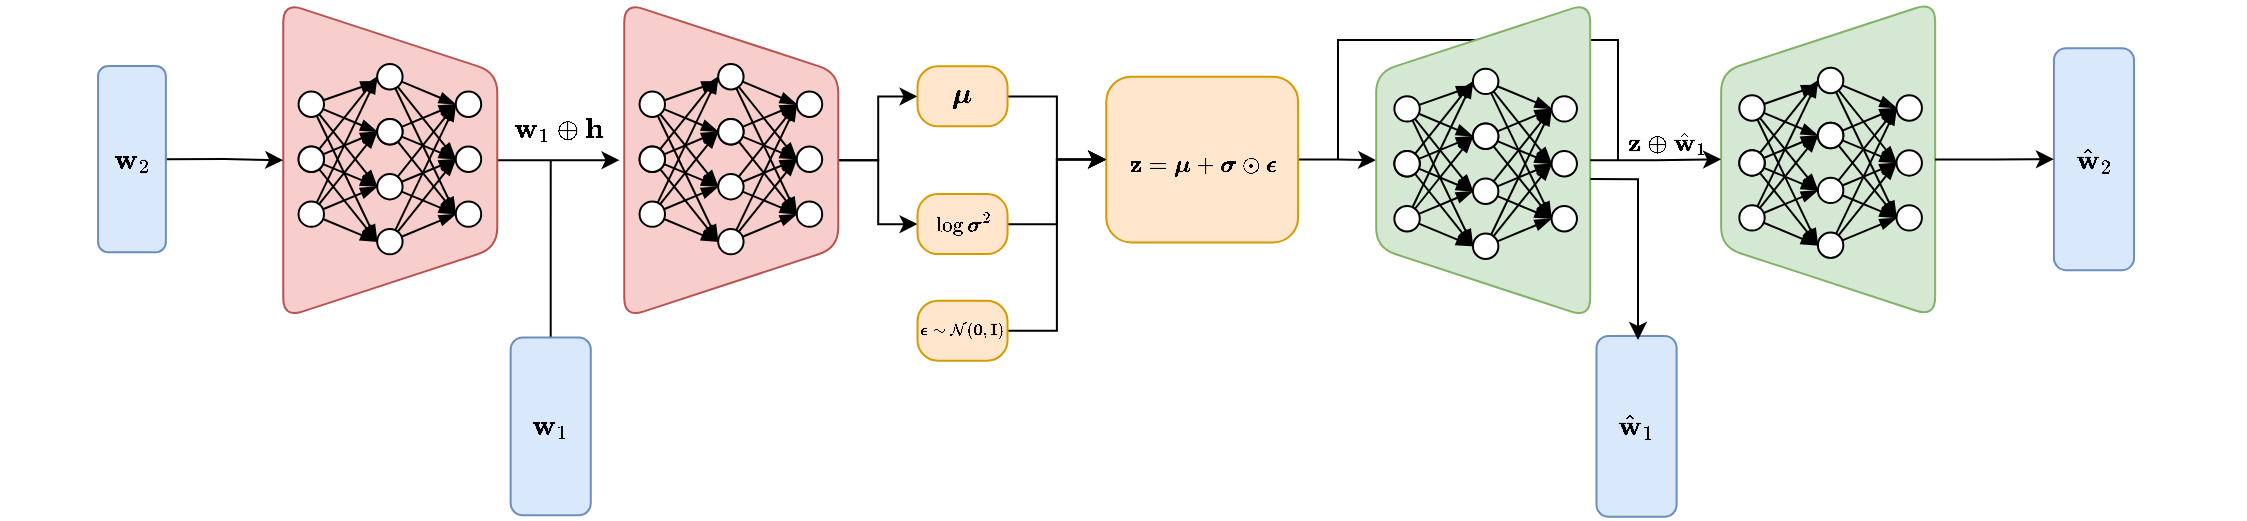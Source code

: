 <mxfile version="24.7.16">
  <diagram name="‫עמוד-1‬" id="hCTD3Lkax3oOqMS_Tq8W">
    <mxGraphModel dx="934" dy="494" grid="1" gridSize="10" guides="1" tooltips="1" connect="1" arrows="1" fold="1" page="1" pageScale="1" pageWidth="1169" pageHeight="827" background="none" math="1" shadow="0">
      <root>
        <mxCell id="0" />
        <mxCell id="1" parent="0" />
        <mxCell id="n799LKl57bNKiFuB-0P--260" style="edgeStyle=orthogonalEdgeStyle;rounded=0;orthogonalLoop=1;jettySize=auto;html=1;" edge="1" parent="1" source="n799LKl57bNKiFuB-0P--1">
          <mxGeometry relative="1" as="geometry">
            <mxPoint x="372.754" y="250.111" as="targetPoint" />
          </mxGeometry>
        </mxCell>
        <mxCell id="n799LKl57bNKiFuB-0P--1" value="" style="shape=trapezoid;perimeter=trapezoidPerimeter;whiteSpace=wrap;html=1;fixedSize=1;rotation=90;size=35;rounded=1;fillColor=#f8cecc;strokeColor=#b85450;" vertex="1" parent="1">
          <mxGeometry x="179.327" y="196.608" width="157.607" height="107.006" as="geometry" />
        </mxCell>
        <mxCell id="n799LKl57bNKiFuB-0P--258" style="edgeStyle=orthogonalEdgeStyle;rounded=0;orthogonalLoop=1;jettySize=auto;html=1;entryX=0.5;entryY=1;entryDx=0;entryDy=0;strokeWidth=1;" edge="1" parent="1" source="n799LKl57bNKiFuB-0P--92" target="n799LKl57bNKiFuB-0P--1">
          <mxGeometry relative="1" as="geometry" />
        </mxCell>
        <mxCell id="n799LKl57bNKiFuB-0P--92" value="" style="rounded=1;whiteSpace=wrap;html=1;rotation=90;fillColor=#dae8fc;strokeColor=#6c8ebf;" vertex="1" parent="1">
          <mxGeometry x="82.44" y="232.62" width="93.08" height="33.91" as="geometry" />
        </mxCell>
        <mxCell id="n799LKl57bNKiFuB-0P--101" value="" style="group;rounded=1;" vertex="1" connectable="0" parent="1">
          <mxGeometry x="212.281" y="202.044" width="91.699" height="96.133" as="geometry" />
        </mxCell>
        <mxCell id="n799LKl57bNKiFuB-0P--102" style="edgeStyle=none;shape=connector;rounded=1;orthogonalLoop=1;jettySize=auto;html=1;entryX=0;entryY=0.5;entryDx=0;entryDy=0;align=center;verticalAlign=middle;fontFamily=Helvetica;fontSize=11;fontColor=default;labelBackgroundColor=default;endArrow=blockThin;endFill=1;movable=1;resizable=1;rotatable=1;deletable=1;editable=1;locked=0;connectable=1;" edge="1" parent="n799LKl57bNKiFuB-0P--101" source="n799LKl57bNKiFuB-0P--105" target="n799LKl57bNKiFuB-0P--129">
          <mxGeometry relative="1" as="geometry" />
        </mxCell>
        <mxCell id="n799LKl57bNKiFuB-0P--103" style="edgeStyle=none;shape=connector;rounded=1;orthogonalLoop=1;jettySize=auto;html=1;entryX=0;entryY=0.5;entryDx=0;entryDy=0;align=center;verticalAlign=middle;fontFamily=Helvetica;fontSize=11;fontColor=default;labelBackgroundColor=default;endArrow=blockThin;endFill=1;movable=1;resizable=1;rotatable=1;deletable=1;editable=1;locked=0;connectable=1;" edge="1" parent="n799LKl57bNKiFuB-0P--101" source="n799LKl57bNKiFuB-0P--105" target="n799LKl57bNKiFuB-0P--119">
          <mxGeometry relative="1" as="geometry" />
        </mxCell>
        <mxCell id="n799LKl57bNKiFuB-0P--104" style="edgeStyle=none;shape=connector;rounded=1;orthogonalLoop=1;jettySize=auto;html=1;entryX=0;entryY=0.5;entryDx=0;entryDy=0;align=center;verticalAlign=middle;fontFamily=Helvetica;fontSize=11;fontColor=default;labelBackgroundColor=default;endArrow=blockThin;endFill=1;movable=1;resizable=1;rotatable=1;deletable=1;editable=1;locked=0;connectable=1;" edge="1" parent="n799LKl57bNKiFuB-0P--101" source="n799LKl57bNKiFuB-0P--105" target="n799LKl57bNKiFuB-0P--115">
          <mxGeometry relative="1" as="geometry" />
        </mxCell>
        <mxCell id="n799LKl57bNKiFuB-0P--105" value="" style="ellipse;whiteSpace=wrap;html=1;aspect=fixed;rounded=1;align=center;verticalAlign=middle;fontFamily=Helvetica;fontSize=11;labelBackgroundColor=default;movable=1;resizable=1;rotatable=1;deletable=1;editable=1;locked=0;connectable=1;" vertex="1" parent="n799LKl57bNKiFuB-0P--101">
          <mxGeometry y="13.733" width="12.716" height="12.716" as="geometry" />
        </mxCell>
        <mxCell id="n799LKl57bNKiFuB-0P--106" value="" style="ellipse;whiteSpace=wrap;html=1;aspect=fixed;rounded=1;align=center;verticalAlign=middle;fontFamily=Helvetica;fontSize=11;labelBackgroundColor=default;movable=1;resizable=1;rotatable=1;deletable=1;editable=1;locked=0;connectable=1;" vertex="1" parent="n799LKl57bNKiFuB-0P--101">
          <mxGeometry y="41.2" width="12.716" height="12.716" as="geometry" />
        </mxCell>
        <mxCell id="n799LKl57bNKiFuB-0P--107" style="rounded=1;orthogonalLoop=1;jettySize=auto;html=1;entryX=0;entryY=0.5;entryDx=0;entryDy=0;align=center;verticalAlign=middle;fontFamily=Helvetica;fontSize=11;fontColor=default;labelBackgroundColor=default;endArrow=blockThin;endFill=1;movable=1;resizable=1;rotatable=1;deletable=1;editable=1;locked=0;connectable=1;" edge="1" parent="n799LKl57bNKiFuB-0P--101" source="n799LKl57bNKiFuB-0P--111" target="n799LKl57bNKiFuB-0P--129">
          <mxGeometry relative="1" as="geometry" />
        </mxCell>
        <mxCell id="n799LKl57bNKiFuB-0P--108" style="edgeStyle=none;shape=connector;rounded=1;orthogonalLoop=1;jettySize=auto;html=1;entryX=0;entryY=0.5;entryDx=0;entryDy=0;align=center;verticalAlign=middle;fontFamily=Helvetica;fontSize=11;fontColor=default;labelBackgroundColor=default;endArrow=blockThin;endFill=1;movable=1;resizable=1;rotatable=1;deletable=1;editable=1;locked=0;connectable=1;" edge="1" parent="n799LKl57bNKiFuB-0P--101" source="n799LKl57bNKiFuB-0P--111" target="n799LKl57bNKiFuB-0P--119">
          <mxGeometry relative="1" as="geometry" />
        </mxCell>
        <mxCell id="n799LKl57bNKiFuB-0P--109" style="edgeStyle=none;shape=connector;rounded=1;orthogonalLoop=1;jettySize=auto;html=1;entryX=0;entryY=0.5;entryDx=0;entryDy=0;align=center;verticalAlign=middle;fontFamily=Helvetica;fontSize=11;fontColor=default;labelBackgroundColor=default;endArrow=blockThin;endFill=1;movable=1;resizable=1;rotatable=1;deletable=1;editable=1;locked=0;connectable=1;" edge="1" parent="n799LKl57bNKiFuB-0P--101" source="n799LKl57bNKiFuB-0P--111" target="n799LKl57bNKiFuB-0P--115">
          <mxGeometry relative="1" as="geometry" />
        </mxCell>
        <mxCell id="n799LKl57bNKiFuB-0P--110" style="edgeStyle=none;shape=connector;rounded=1;orthogonalLoop=1;jettySize=auto;html=1;entryX=0;entryY=0.5;entryDx=0;entryDy=0;align=center;verticalAlign=middle;fontFamily=Helvetica;fontSize=11;fontColor=default;labelBackgroundColor=default;endArrow=blockThin;endFill=1;movable=1;resizable=1;rotatable=1;deletable=1;editable=1;locked=0;connectable=1;" edge="1" parent="n799LKl57bNKiFuB-0P--101" source="n799LKl57bNKiFuB-0P--111" target="n799LKl57bNKiFuB-0P--133">
          <mxGeometry relative="1" as="geometry" />
        </mxCell>
        <mxCell id="n799LKl57bNKiFuB-0P--111" value="" style="ellipse;whiteSpace=wrap;html=1;aspect=fixed;rounded=1;align=center;verticalAlign=middle;fontFamily=Helvetica;fontSize=11;labelBackgroundColor=default;movable=1;resizable=1;rotatable=1;deletable=1;editable=1;locked=0;connectable=1;" vertex="1" parent="n799LKl57bNKiFuB-0P--101">
          <mxGeometry y="68.667" width="12.716" height="12.716" as="geometry" />
        </mxCell>
        <mxCell id="n799LKl57bNKiFuB-0P--112" style="edgeStyle=none;shape=connector;rounded=1;orthogonalLoop=1;jettySize=auto;html=1;entryX=0;entryY=0.5;entryDx=0;entryDy=0;align=center;verticalAlign=middle;fontFamily=Helvetica;fontSize=11;fontColor=default;labelBackgroundColor=default;endArrow=blockThin;endFill=1;movable=1;resizable=1;rotatable=1;deletable=1;editable=1;locked=0;connectable=1;" edge="1" parent="n799LKl57bNKiFuB-0P--101" source="n799LKl57bNKiFuB-0P--115" target="n799LKl57bNKiFuB-0P--135">
          <mxGeometry relative="1" as="geometry" />
        </mxCell>
        <mxCell id="n799LKl57bNKiFuB-0P--113" style="edgeStyle=none;shape=connector;rounded=1;orthogonalLoop=1;jettySize=auto;html=1;entryX=0;entryY=0.5;entryDx=0;entryDy=0;align=center;verticalAlign=middle;fontFamily=Helvetica;fontSize=11;fontColor=default;labelBackgroundColor=default;endArrow=blockThin;endFill=1;movable=1;resizable=1;rotatable=1;deletable=1;editable=1;locked=0;connectable=1;" edge="1" parent="n799LKl57bNKiFuB-0P--101" source="n799LKl57bNKiFuB-0P--115" target="n799LKl57bNKiFuB-0P--134">
          <mxGeometry relative="1" as="geometry" />
        </mxCell>
        <mxCell id="n799LKl57bNKiFuB-0P--114" style="edgeStyle=none;shape=connector;rounded=1;orthogonalLoop=1;jettySize=auto;html=1;entryX=0;entryY=0.5;entryDx=0;entryDy=0;align=center;verticalAlign=middle;fontFamily=Helvetica;fontSize=11;fontColor=default;labelBackgroundColor=default;endArrow=blockThin;endFill=1;movable=1;resizable=1;rotatable=1;deletable=1;editable=1;locked=0;connectable=1;" edge="1" parent="n799LKl57bNKiFuB-0P--101" source="n799LKl57bNKiFuB-0P--115" target="n799LKl57bNKiFuB-0P--137">
          <mxGeometry relative="1" as="geometry" />
        </mxCell>
        <mxCell id="n799LKl57bNKiFuB-0P--115" value="" style="ellipse;whiteSpace=wrap;html=1;aspect=fixed;rounded=1;align=center;verticalAlign=middle;fontFamily=Helvetica;fontSize=11;labelBackgroundColor=default;movable=1;resizable=1;rotatable=1;deletable=1;editable=1;locked=0;connectable=1;" vertex="1" parent="n799LKl57bNKiFuB-0P--101">
          <mxGeometry x="39.299" y="82.4" width="12.716" height="12.716" as="geometry" />
        </mxCell>
        <mxCell id="n799LKl57bNKiFuB-0P--116" style="edgeStyle=none;shape=connector;rounded=1;orthogonalLoop=1;jettySize=auto;html=1;entryX=0;entryY=0.5;entryDx=0;entryDy=0;align=center;verticalAlign=middle;fontFamily=Helvetica;fontSize=11;fontColor=default;labelBackgroundColor=default;endArrow=blockThin;endFill=1;movable=1;resizable=1;rotatable=1;deletable=1;editable=1;locked=0;connectable=1;" edge="1" parent="n799LKl57bNKiFuB-0P--101" source="n799LKl57bNKiFuB-0P--119" target="n799LKl57bNKiFuB-0P--135">
          <mxGeometry relative="1" as="geometry" />
        </mxCell>
        <mxCell id="n799LKl57bNKiFuB-0P--117" style="edgeStyle=none;shape=connector;rounded=1;orthogonalLoop=1;jettySize=auto;html=1;entryX=0;entryY=0.5;entryDx=0;entryDy=0;align=center;verticalAlign=middle;fontFamily=Helvetica;fontSize=11;fontColor=default;labelBackgroundColor=default;endArrow=blockThin;endFill=1;movable=1;resizable=1;rotatable=1;deletable=1;editable=1;locked=0;connectable=1;" edge="1" parent="n799LKl57bNKiFuB-0P--101" source="n799LKl57bNKiFuB-0P--119" target="n799LKl57bNKiFuB-0P--134">
          <mxGeometry relative="1" as="geometry" />
        </mxCell>
        <mxCell id="n799LKl57bNKiFuB-0P--118" style="edgeStyle=none;shape=connector;rounded=1;orthogonalLoop=1;jettySize=auto;html=1;entryX=0;entryY=0.5;entryDx=0;entryDy=0;align=center;verticalAlign=middle;fontFamily=Helvetica;fontSize=11;fontColor=default;labelBackgroundColor=default;endArrow=blockThin;endFill=1;movable=1;resizable=1;rotatable=1;deletable=1;editable=1;locked=0;connectable=1;" edge="1" parent="n799LKl57bNKiFuB-0P--101" source="n799LKl57bNKiFuB-0P--119" target="n799LKl57bNKiFuB-0P--137">
          <mxGeometry relative="1" as="geometry" />
        </mxCell>
        <mxCell id="n799LKl57bNKiFuB-0P--119" value="" style="ellipse;whiteSpace=wrap;html=1;aspect=fixed;rounded=1;align=center;verticalAlign=middle;fontFamily=Helvetica;fontSize=11;labelBackgroundColor=default;movable=1;resizable=1;rotatable=1;deletable=1;editable=1;locked=0;connectable=1;" vertex="1" parent="n799LKl57bNKiFuB-0P--101">
          <mxGeometry x="39.299" y="54.933" width="12.716" height="12.716" as="geometry" />
        </mxCell>
        <mxCell id="n799LKl57bNKiFuB-0P--120" value="" style="ellipse;whiteSpace=wrap;html=1;aspect=fixed;rounded=1;align=center;verticalAlign=middle;fontFamily=Helvetica;fontSize=11;labelBackgroundColor=default;movable=1;resizable=1;rotatable=1;deletable=1;editable=1;locked=0;connectable=1;" vertex="1" parent="n799LKl57bNKiFuB-0P--101">
          <mxGeometry x="39.299" y="27.467" width="12.716" height="12.716" as="geometry" />
        </mxCell>
        <mxCell id="n799LKl57bNKiFuB-0P--121" style="edgeStyle=none;shape=connector;rounded=1;orthogonalLoop=1;jettySize=auto;html=1;entryX=0;entryY=0.5;entryDx=0;entryDy=0;align=center;verticalAlign=middle;fontFamily=Helvetica;fontSize=11;fontColor=default;labelBackgroundColor=default;endArrow=blockThin;endFill=1;movable=1;resizable=1;rotatable=1;deletable=1;editable=1;locked=0;connectable=1;" edge="1" parent="n799LKl57bNKiFuB-0P--101" source="n799LKl57bNKiFuB-0P--125" target="n799LKl57bNKiFuB-0P--115">
          <mxGeometry relative="1" as="geometry" />
        </mxCell>
        <mxCell id="n799LKl57bNKiFuB-0P--122" style="edgeStyle=none;shape=connector;rounded=1;orthogonalLoop=1;jettySize=auto;html=1;entryX=0;entryY=0.5;entryDx=0;entryDy=0;align=center;verticalAlign=middle;fontFamily=Helvetica;fontSize=11;fontColor=default;labelBackgroundColor=default;endArrow=blockThin;endFill=1;movable=1;resizable=1;rotatable=1;deletable=1;editable=1;locked=0;connectable=1;" edge="1" parent="n799LKl57bNKiFuB-0P--101" source="n799LKl57bNKiFuB-0P--125" target="n799LKl57bNKiFuB-0P--119">
          <mxGeometry relative="1" as="geometry" />
        </mxCell>
        <mxCell id="n799LKl57bNKiFuB-0P--123" style="edgeStyle=none;shape=connector;rounded=1;orthogonalLoop=1;jettySize=auto;html=1;entryX=0;entryY=0.5;entryDx=0;entryDy=0;align=center;verticalAlign=middle;fontFamily=Helvetica;fontSize=11;fontColor=default;labelBackgroundColor=default;endArrow=blockThin;endFill=1;movable=1;resizable=1;rotatable=1;deletable=1;editable=1;locked=0;connectable=1;" edge="1" parent="n799LKl57bNKiFuB-0P--101" source="n799LKl57bNKiFuB-0P--125" target="n799LKl57bNKiFuB-0P--129">
          <mxGeometry relative="1" as="geometry" />
        </mxCell>
        <mxCell id="n799LKl57bNKiFuB-0P--124" style="edgeStyle=none;shape=connector;rounded=1;orthogonalLoop=1;jettySize=auto;html=1;entryX=0;entryY=0.5;entryDx=0;entryDy=0;align=center;verticalAlign=middle;fontFamily=Helvetica;fontSize=11;fontColor=default;labelBackgroundColor=default;endArrow=blockThin;endFill=1;movable=1;resizable=1;rotatable=1;deletable=1;editable=1;locked=0;connectable=1;" edge="1" parent="n799LKl57bNKiFuB-0P--101" source="n799LKl57bNKiFuB-0P--125" target="n799LKl57bNKiFuB-0P--133">
          <mxGeometry relative="1" as="geometry" />
        </mxCell>
        <mxCell id="n799LKl57bNKiFuB-0P--125" value="" style="ellipse;whiteSpace=wrap;html=1;aspect=fixed;rounded=1;align=center;verticalAlign=middle;fontFamily=Helvetica;fontSize=11;labelBackgroundColor=default;movable=1;resizable=1;rotatable=1;deletable=1;editable=1;locked=0;connectable=1;" vertex="1" parent="n799LKl57bNKiFuB-0P--101">
          <mxGeometry y="41.2" width="12.716" height="12.716" as="geometry" />
        </mxCell>
        <mxCell id="n799LKl57bNKiFuB-0P--126" style="edgeStyle=none;shape=connector;rounded=1;orthogonalLoop=1;jettySize=auto;html=1;entryX=0;entryY=0.5;entryDx=0;entryDy=0;align=center;verticalAlign=middle;fontFamily=Helvetica;fontSize=11;fontColor=default;labelBackgroundColor=default;endArrow=blockThin;endFill=1;movable=1;resizable=1;rotatable=1;deletable=1;editable=1;locked=0;connectable=1;" edge="1" parent="n799LKl57bNKiFuB-0P--101" source="n799LKl57bNKiFuB-0P--129" target="n799LKl57bNKiFuB-0P--134">
          <mxGeometry relative="1" as="geometry" />
        </mxCell>
        <mxCell id="n799LKl57bNKiFuB-0P--127" style="edgeStyle=none;shape=connector;rounded=1;orthogonalLoop=1;jettySize=auto;html=1;entryX=0;entryY=0.5;entryDx=0;entryDy=0;align=center;verticalAlign=middle;fontFamily=Helvetica;fontSize=11;fontColor=default;labelBackgroundColor=default;endArrow=blockThin;endFill=1;movable=1;resizable=1;rotatable=1;deletable=1;editable=1;locked=0;connectable=1;" edge="1" parent="n799LKl57bNKiFuB-0P--101" source="n799LKl57bNKiFuB-0P--129" target="n799LKl57bNKiFuB-0P--135">
          <mxGeometry relative="1" as="geometry" />
        </mxCell>
        <mxCell id="n799LKl57bNKiFuB-0P--128" style="edgeStyle=none;shape=connector;rounded=1;orthogonalLoop=1;jettySize=auto;html=1;entryX=0;entryY=0.5;entryDx=0;entryDy=0;align=center;verticalAlign=middle;fontFamily=Helvetica;fontSize=11;fontColor=default;labelBackgroundColor=default;endArrow=blockThin;endFill=1;movable=1;resizable=1;rotatable=1;deletable=1;editable=1;locked=0;connectable=1;" edge="1" parent="n799LKl57bNKiFuB-0P--101" source="n799LKl57bNKiFuB-0P--129" target="n799LKl57bNKiFuB-0P--137">
          <mxGeometry relative="1" as="geometry" />
        </mxCell>
        <mxCell id="n799LKl57bNKiFuB-0P--129" value="" style="ellipse;whiteSpace=wrap;html=1;aspect=fixed;rounded=1;align=center;verticalAlign=middle;fontFamily=Helvetica;fontSize=11;labelBackgroundColor=default;movable=1;resizable=1;rotatable=1;deletable=1;editable=1;locked=0;connectable=1;" vertex="1" parent="n799LKl57bNKiFuB-0P--101">
          <mxGeometry x="39.299" y="27.467" width="12.716" height="12.716" as="geometry" />
        </mxCell>
        <mxCell id="n799LKl57bNKiFuB-0P--130" style="edgeStyle=none;shape=connector;rounded=1;orthogonalLoop=1;jettySize=auto;html=1;entryX=0;entryY=0.5;entryDx=0;entryDy=0;align=center;verticalAlign=middle;fontFamily=Helvetica;fontSize=11;fontColor=default;labelBackgroundColor=default;endArrow=blockThin;endFill=1;movable=1;resizable=1;rotatable=1;deletable=1;editable=1;locked=0;connectable=1;" edge="1" parent="n799LKl57bNKiFuB-0P--101" source="n799LKl57bNKiFuB-0P--133" target="n799LKl57bNKiFuB-0P--134">
          <mxGeometry relative="1" as="geometry" />
        </mxCell>
        <mxCell id="n799LKl57bNKiFuB-0P--131" style="edgeStyle=none;shape=connector;rounded=1;orthogonalLoop=1;jettySize=auto;html=1;entryX=0;entryY=0.5;entryDx=0;entryDy=0;align=center;verticalAlign=middle;fontFamily=Helvetica;fontSize=11;fontColor=default;labelBackgroundColor=default;endArrow=blockThin;endFill=1;movable=1;resizable=1;rotatable=1;deletable=1;editable=1;locked=0;connectable=1;" edge="1" parent="n799LKl57bNKiFuB-0P--101" source="n799LKl57bNKiFuB-0P--133" target="n799LKl57bNKiFuB-0P--135">
          <mxGeometry relative="1" as="geometry" />
        </mxCell>
        <mxCell id="n799LKl57bNKiFuB-0P--132" style="edgeStyle=none;shape=connector;rounded=1;orthogonalLoop=1;jettySize=auto;html=1;entryX=0;entryY=0.5;entryDx=0;entryDy=0;align=center;verticalAlign=middle;fontFamily=Helvetica;fontSize=11;fontColor=default;labelBackgroundColor=default;endArrow=blockThin;endFill=1;movable=1;resizable=1;rotatable=1;deletable=1;editable=1;locked=0;connectable=1;" edge="1" parent="n799LKl57bNKiFuB-0P--101" source="n799LKl57bNKiFuB-0P--133" target="n799LKl57bNKiFuB-0P--137">
          <mxGeometry relative="1" as="geometry" />
        </mxCell>
        <mxCell id="n799LKl57bNKiFuB-0P--133" value="" style="ellipse;whiteSpace=wrap;html=1;aspect=fixed;rounded=1;align=center;verticalAlign=middle;fontFamily=Helvetica;fontSize=11;labelBackgroundColor=default;movable=1;resizable=1;rotatable=1;deletable=1;editable=1;locked=0;connectable=1;" vertex="1" parent="n799LKl57bNKiFuB-0P--101">
          <mxGeometry x="39.299" width="12.716" height="12.716" as="geometry" />
        </mxCell>
        <mxCell id="n799LKl57bNKiFuB-0P--134" value="" style="ellipse;whiteSpace=wrap;html=1;aspect=fixed;movable=1;resizable=1;rotatable=1;deletable=1;editable=1;locked=0;connectable=1;rounded=1;" vertex="1" parent="n799LKl57bNKiFuB-0P--101">
          <mxGeometry x="78.599" y="13.733" width="12.716" height="12.716" as="geometry" />
        </mxCell>
        <mxCell id="n799LKl57bNKiFuB-0P--135" value="" style="ellipse;whiteSpace=wrap;html=1;aspect=fixed;movable=1;resizable=1;rotatable=1;deletable=1;editable=1;locked=0;connectable=1;rounded=1;" vertex="1" parent="n799LKl57bNKiFuB-0P--101">
          <mxGeometry x="78.599" y="68.667" width="12.716" height="12.716" as="geometry" />
        </mxCell>
        <mxCell id="n799LKl57bNKiFuB-0P--136" style="edgeStyle=none;shape=connector;rounded=1;orthogonalLoop=1;jettySize=auto;html=1;entryX=0.013;entryY=0.68;entryDx=0;entryDy=0;entryPerimeter=0;align=center;verticalAlign=middle;fontFamily=Helvetica;fontSize=11;fontColor=default;labelBackgroundColor=default;endArrow=blockThin;endFill=1;movable=1;resizable=1;rotatable=1;deletable=1;editable=1;locked=0;connectable=1;" edge="1" parent="n799LKl57bNKiFuB-0P--101" source="n799LKl57bNKiFuB-0P--105" target="n799LKl57bNKiFuB-0P--133">
          <mxGeometry relative="1" as="geometry" />
        </mxCell>
        <mxCell id="n799LKl57bNKiFuB-0P--137" value="" style="ellipse;whiteSpace=wrap;html=1;aspect=fixed;movable=1;resizable=1;rotatable=1;deletable=1;editable=1;locked=0;connectable=1;rounded=1;" vertex="1" parent="n799LKl57bNKiFuB-0P--101">
          <mxGeometry x="78.599" y="41.2" width="12.716" height="12.716" as="geometry" />
        </mxCell>
        <mxCell id="n799LKl57bNKiFuB-0P--263" style="edgeStyle=orthogonalEdgeStyle;rounded=0;orthogonalLoop=1;jettySize=auto;html=1;endArrow=none;endFill=0;" edge="1" parent="1" source="n799LKl57bNKiFuB-0P--148">
          <mxGeometry relative="1" as="geometry">
            <mxPoint x="338.367" y="250.111" as="targetPoint" />
          </mxGeometry>
        </mxCell>
        <mxCell id="n799LKl57bNKiFuB-0P--148" value="" style="rounded=1;whiteSpace=wrap;html=1;rotation=90;fillColor=#dae8fc;strokeColor=#6c8ebf;" vertex="1" parent="1">
          <mxGeometry x="293.89" y="363.16" width="88.94" height="40.06" as="geometry" />
        </mxCell>
        <mxCell id="n799LKl57bNKiFuB-0P--264" style="edgeStyle=orthogonalEdgeStyle;rounded=0;orthogonalLoop=1;jettySize=auto;html=1;" edge="1" parent="1" source="n799LKl57bNKiFuB-0P--150" target="n799LKl57bNKiFuB-0P--253">
          <mxGeometry relative="1" as="geometry" />
        </mxCell>
        <mxCell id="n799LKl57bNKiFuB-0P--265" style="edgeStyle=orthogonalEdgeStyle;rounded=0;orthogonalLoop=1;jettySize=auto;html=1;entryX=0;entryY=0.5;entryDx=0;entryDy=0;" edge="1" parent="1" source="n799LKl57bNKiFuB-0P--150" target="n799LKl57bNKiFuB-0P--245">
          <mxGeometry relative="1" as="geometry" />
        </mxCell>
        <mxCell id="n799LKl57bNKiFuB-0P--150" value="" style="shape=trapezoid;perimeter=trapezoidPerimeter;whiteSpace=wrap;html=1;fixedSize=1;rotation=90;size=35;rounded=1;fillColor=#f8cecc;strokeColor=#b85450;" vertex="1" parent="1">
          <mxGeometry x="349.829" y="196.608" width="157.607" height="107.006" as="geometry" />
        </mxCell>
        <mxCell id="n799LKl57bNKiFuB-0P--202" value="" style="group;rounded=1;" vertex="1" connectable="0" parent="1">
          <mxGeometry x="382.783" y="202.044" width="91.699" height="96.133" as="geometry" />
        </mxCell>
        <mxCell id="n799LKl57bNKiFuB-0P--203" style="edgeStyle=none;shape=connector;rounded=1;orthogonalLoop=1;jettySize=auto;html=1;entryX=0;entryY=0.5;entryDx=0;entryDy=0;align=center;verticalAlign=middle;fontFamily=Helvetica;fontSize=11;fontColor=default;labelBackgroundColor=default;endArrow=blockThin;endFill=1;movable=1;resizable=1;rotatable=1;deletable=1;editable=1;locked=0;connectable=1;" edge="1" parent="n799LKl57bNKiFuB-0P--202" source="n799LKl57bNKiFuB-0P--206" target="n799LKl57bNKiFuB-0P--230">
          <mxGeometry relative="1" as="geometry" />
        </mxCell>
        <mxCell id="n799LKl57bNKiFuB-0P--204" style="edgeStyle=none;shape=connector;rounded=1;orthogonalLoop=1;jettySize=auto;html=1;entryX=0;entryY=0.5;entryDx=0;entryDy=0;align=center;verticalAlign=middle;fontFamily=Helvetica;fontSize=11;fontColor=default;labelBackgroundColor=default;endArrow=blockThin;endFill=1;movable=1;resizable=1;rotatable=1;deletable=1;editable=1;locked=0;connectable=1;" edge="1" parent="n799LKl57bNKiFuB-0P--202" source="n799LKl57bNKiFuB-0P--206" target="n799LKl57bNKiFuB-0P--220">
          <mxGeometry relative="1" as="geometry" />
        </mxCell>
        <mxCell id="n799LKl57bNKiFuB-0P--205" style="edgeStyle=none;shape=connector;rounded=1;orthogonalLoop=1;jettySize=auto;html=1;entryX=0;entryY=0.5;entryDx=0;entryDy=0;align=center;verticalAlign=middle;fontFamily=Helvetica;fontSize=11;fontColor=default;labelBackgroundColor=default;endArrow=blockThin;endFill=1;movable=1;resizable=1;rotatable=1;deletable=1;editable=1;locked=0;connectable=1;" edge="1" parent="n799LKl57bNKiFuB-0P--202" source="n799LKl57bNKiFuB-0P--206" target="n799LKl57bNKiFuB-0P--216">
          <mxGeometry relative="1" as="geometry" />
        </mxCell>
        <mxCell id="n799LKl57bNKiFuB-0P--206" value="" style="ellipse;whiteSpace=wrap;html=1;aspect=fixed;rounded=1;align=center;verticalAlign=middle;fontFamily=Helvetica;fontSize=11;labelBackgroundColor=default;movable=1;resizable=1;rotatable=1;deletable=1;editable=1;locked=0;connectable=1;" vertex="1" parent="n799LKl57bNKiFuB-0P--202">
          <mxGeometry y="13.733" width="12.716" height="12.716" as="geometry" />
        </mxCell>
        <mxCell id="n799LKl57bNKiFuB-0P--207" value="" style="ellipse;whiteSpace=wrap;html=1;aspect=fixed;rounded=1;align=center;verticalAlign=middle;fontFamily=Helvetica;fontSize=11;labelBackgroundColor=default;movable=1;resizable=1;rotatable=1;deletable=1;editable=1;locked=0;connectable=1;" vertex="1" parent="n799LKl57bNKiFuB-0P--202">
          <mxGeometry y="41.2" width="12.716" height="12.716" as="geometry" />
        </mxCell>
        <mxCell id="n799LKl57bNKiFuB-0P--208" style="rounded=1;orthogonalLoop=1;jettySize=auto;html=1;entryX=0;entryY=0.5;entryDx=0;entryDy=0;align=center;verticalAlign=middle;fontFamily=Helvetica;fontSize=11;fontColor=default;labelBackgroundColor=default;endArrow=blockThin;endFill=1;movable=1;resizable=1;rotatable=1;deletable=1;editable=1;locked=0;connectable=1;" edge="1" parent="n799LKl57bNKiFuB-0P--202" source="n799LKl57bNKiFuB-0P--212" target="n799LKl57bNKiFuB-0P--230">
          <mxGeometry relative="1" as="geometry" />
        </mxCell>
        <mxCell id="n799LKl57bNKiFuB-0P--209" style="edgeStyle=none;shape=connector;rounded=1;orthogonalLoop=1;jettySize=auto;html=1;entryX=0;entryY=0.5;entryDx=0;entryDy=0;align=center;verticalAlign=middle;fontFamily=Helvetica;fontSize=11;fontColor=default;labelBackgroundColor=default;endArrow=blockThin;endFill=1;movable=1;resizable=1;rotatable=1;deletable=1;editable=1;locked=0;connectable=1;" edge="1" parent="n799LKl57bNKiFuB-0P--202" source="n799LKl57bNKiFuB-0P--212" target="n799LKl57bNKiFuB-0P--220">
          <mxGeometry relative="1" as="geometry" />
        </mxCell>
        <mxCell id="n799LKl57bNKiFuB-0P--210" style="edgeStyle=none;shape=connector;rounded=1;orthogonalLoop=1;jettySize=auto;html=1;entryX=0;entryY=0.5;entryDx=0;entryDy=0;align=center;verticalAlign=middle;fontFamily=Helvetica;fontSize=11;fontColor=default;labelBackgroundColor=default;endArrow=blockThin;endFill=1;movable=1;resizable=1;rotatable=1;deletable=1;editable=1;locked=0;connectable=1;" edge="1" parent="n799LKl57bNKiFuB-0P--202" source="n799LKl57bNKiFuB-0P--212" target="n799LKl57bNKiFuB-0P--216">
          <mxGeometry relative="1" as="geometry" />
        </mxCell>
        <mxCell id="n799LKl57bNKiFuB-0P--211" style="edgeStyle=none;shape=connector;rounded=1;orthogonalLoop=1;jettySize=auto;html=1;entryX=0;entryY=0.5;entryDx=0;entryDy=0;align=center;verticalAlign=middle;fontFamily=Helvetica;fontSize=11;fontColor=default;labelBackgroundColor=default;endArrow=blockThin;endFill=1;movable=1;resizable=1;rotatable=1;deletable=1;editable=1;locked=0;connectable=1;" edge="1" parent="n799LKl57bNKiFuB-0P--202" source="n799LKl57bNKiFuB-0P--212" target="n799LKl57bNKiFuB-0P--234">
          <mxGeometry relative="1" as="geometry" />
        </mxCell>
        <mxCell id="n799LKl57bNKiFuB-0P--212" value="" style="ellipse;whiteSpace=wrap;html=1;aspect=fixed;rounded=1;align=center;verticalAlign=middle;fontFamily=Helvetica;fontSize=11;labelBackgroundColor=default;movable=1;resizable=1;rotatable=1;deletable=1;editable=1;locked=0;connectable=1;" vertex="1" parent="n799LKl57bNKiFuB-0P--202">
          <mxGeometry y="68.667" width="12.716" height="12.716" as="geometry" />
        </mxCell>
        <mxCell id="n799LKl57bNKiFuB-0P--213" style="edgeStyle=none;shape=connector;rounded=1;orthogonalLoop=1;jettySize=auto;html=1;entryX=0;entryY=0.5;entryDx=0;entryDy=0;align=center;verticalAlign=middle;fontFamily=Helvetica;fontSize=11;fontColor=default;labelBackgroundColor=default;endArrow=blockThin;endFill=1;movable=1;resizable=1;rotatable=1;deletable=1;editable=1;locked=0;connectable=1;" edge="1" parent="n799LKl57bNKiFuB-0P--202" source="n799LKl57bNKiFuB-0P--216" target="n799LKl57bNKiFuB-0P--236">
          <mxGeometry relative="1" as="geometry" />
        </mxCell>
        <mxCell id="n799LKl57bNKiFuB-0P--214" style="edgeStyle=none;shape=connector;rounded=1;orthogonalLoop=1;jettySize=auto;html=1;entryX=0;entryY=0.5;entryDx=0;entryDy=0;align=center;verticalAlign=middle;fontFamily=Helvetica;fontSize=11;fontColor=default;labelBackgroundColor=default;endArrow=blockThin;endFill=1;movable=1;resizable=1;rotatable=1;deletable=1;editable=1;locked=0;connectable=1;" edge="1" parent="n799LKl57bNKiFuB-0P--202" source="n799LKl57bNKiFuB-0P--216" target="n799LKl57bNKiFuB-0P--235">
          <mxGeometry relative="1" as="geometry" />
        </mxCell>
        <mxCell id="n799LKl57bNKiFuB-0P--215" style="edgeStyle=none;shape=connector;rounded=1;orthogonalLoop=1;jettySize=auto;html=1;entryX=0;entryY=0.5;entryDx=0;entryDy=0;align=center;verticalAlign=middle;fontFamily=Helvetica;fontSize=11;fontColor=default;labelBackgroundColor=default;endArrow=blockThin;endFill=1;movable=1;resizable=1;rotatable=1;deletable=1;editable=1;locked=0;connectable=1;" edge="1" parent="n799LKl57bNKiFuB-0P--202" source="n799LKl57bNKiFuB-0P--216" target="n799LKl57bNKiFuB-0P--238">
          <mxGeometry relative="1" as="geometry" />
        </mxCell>
        <mxCell id="n799LKl57bNKiFuB-0P--216" value="" style="ellipse;whiteSpace=wrap;html=1;aspect=fixed;rounded=1;align=center;verticalAlign=middle;fontFamily=Helvetica;fontSize=11;labelBackgroundColor=default;movable=1;resizable=1;rotatable=1;deletable=1;editable=1;locked=0;connectable=1;" vertex="1" parent="n799LKl57bNKiFuB-0P--202">
          <mxGeometry x="39.299" y="82.4" width="12.716" height="12.716" as="geometry" />
        </mxCell>
        <mxCell id="n799LKl57bNKiFuB-0P--217" style="edgeStyle=none;shape=connector;rounded=1;orthogonalLoop=1;jettySize=auto;html=1;entryX=0;entryY=0.5;entryDx=0;entryDy=0;align=center;verticalAlign=middle;fontFamily=Helvetica;fontSize=11;fontColor=default;labelBackgroundColor=default;endArrow=blockThin;endFill=1;movable=1;resizable=1;rotatable=1;deletable=1;editable=1;locked=0;connectable=1;" edge="1" parent="n799LKl57bNKiFuB-0P--202" source="n799LKl57bNKiFuB-0P--220" target="n799LKl57bNKiFuB-0P--236">
          <mxGeometry relative="1" as="geometry" />
        </mxCell>
        <mxCell id="n799LKl57bNKiFuB-0P--218" style="edgeStyle=none;shape=connector;rounded=1;orthogonalLoop=1;jettySize=auto;html=1;entryX=0;entryY=0.5;entryDx=0;entryDy=0;align=center;verticalAlign=middle;fontFamily=Helvetica;fontSize=11;fontColor=default;labelBackgroundColor=default;endArrow=blockThin;endFill=1;movable=1;resizable=1;rotatable=1;deletable=1;editable=1;locked=0;connectable=1;" edge="1" parent="n799LKl57bNKiFuB-0P--202" source="n799LKl57bNKiFuB-0P--220" target="n799LKl57bNKiFuB-0P--235">
          <mxGeometry relative="1" as="geometry" />
        </mxCell>
        <mxCell id="n799LKl57bNKiFuB-0P--219" style="edgeStyle=none;shape=connector;rounded=1;orthogonalLoop=1;jettySize=auto;html=1;entryX=0;entryY=0.5;entryDx=0;entryDy=0;align=center;verticalAlign=middle;fontFamily=Helvetica;fontSize=11;fontColor=default;labelBackgroundColor=default;endArrow=blockThin;endFill=1;movable=1;resizable=1;rotatable=1;deletable=1;editable=1;locked=0;connectable=1;" edge="1" parent="n799LKl57bNKiFuB-0P--202" source="n799LKl57bNKiFuB-0P--220" target="n799LKl57bNKiFuB-0P--238">
          <mxGeometry relative="1" as="geometry" />
        </mxCell>
        <mxCell id="n799LKl57bNKiFuB-0P--220" value="" style="ellipse;whiteSpace=wrap;html=1;aspect=fixed;rounded=1;align=center;verticalAlign=middle;fontFamily=Helvetica;fontSize=11;labelBackgroundColor=default;movable=1;resizable=1;rotatable=1;deletable=1;editable=1;locked=0;connectable=1;" vertex="1" parent="n799LKl57bNKiFuB-0P--202">
          <mxGeometry x="39.299" y="54.933" width="12.716" height="12.716" as="geometry" />
        </mxCell>
        <mxCell id="n799LKl57bNKiFuB-0P--221" value="" style="ellipse;whiteSpace=wrap;html=1;aspect=fixed;rounded=1;align=center;verticalAlign=middle;fontFamily=Helvetica;fontSize=11;labelBackgroundColor=default;movable=1;resizable=1;rotatable=1;deletable=1;editable=1;locked=0;connectable=1;" vertex="1" parent="n799LKl57bNKiFuB-0P--202">
          <mxGeometry x="39.299" y="27.467" width="12.716" height="12.716" as="geometry" />
        </mxCell>
        <mxCell id="n799LKl57bNKiFuB-0P--222" style="edgeStyle=none;shape=connector;rounded=1;orthogonalLoop=1;jettySize=auto;html=1;entryX=0;entryY=0.5;entryDx=0;entryDy=0;align=center;verticalAlign=middle;fontFamily=Helvetica;fontSize=11;fontColor=default;labelBackgroundColor=default;endArrow=blockThin;endFill=1;movable=1;resizable=1;rotatable=1;deletable=1;editable=1;locked=0;connectable=1;" edge="1" parent="n799LKl57bNKiFuB-0P--202" source="n799LKl57bNKiFuB-0P--226" target="n799LKl57bNKiFuB-0P--216">
          <mxGeometry relative="1" as="geometry" />
        </mxCell>
        <mxCell id="n799LKl57bNKiFuB-0P--223" style="edgeStyle=none;shape=connector;rounded=1;orthogonalLoop=1;jettySize=auto;html=1;entryX=0;entryY=0.5;entryDx=0;entryDy=0;align=center;verticalAlign=middle;fontFamily=Helvetica;fontSize=11;fontColor=default;labelBackgroundColor=default;endArrow=blockThin;endFill=1;movable=1;resizable=1;rotatable=1;deletable=1;editable=1;locked=0;connectable=1;" edge="1" parent="n799LKl57bNKiFuB-0P--202" source="n799LKl57bNKiFuB-0P--226" target="n799LKl57bNKiFuB-0P--220">
          <mxGeometry relative="1" as="geometry" />
        </mxCell>
        <mxCell id="n799LKl57bNKiFuB-0P--224" style="edgeStyle=none;shape=connector;rounded=1;orthogonalLoop=1;jettySize=auto;html=1;entryX=0;entryY=0.5;entryDx=0;entryDy=0;align=center;verticalAlign=middle;fontFamily=Helvetica;fontSize=11;fontColor=default;labelBackgroundColor=default;endArrow=blockThin;endFill=1;movable=1;resizable=1;rotatable=1;deletable=1;editable=1;locked=0;connectable=1;" edge="1" parent="n799LKl57bNKiFuB-0P--202" source="n799LKl57bNKiFuB-0P--226" target="n799LKl57bNKiFuB-0P--230">
          <mxGeometry relative="1" as="geometry" />
        </mxCell>
        <mxCell id="n799LKl57bNKiFuB-0P--225" style="edgeStyle=none;shape=connector;rounded=1;orthogonalLoop=1;jettySize=auto;html=1;entryX=0;entryY=0.5;entryDx=0;entryDy=0;align=center;verticalAlign=middle;fontFamily=Helvetica;fontSize=11;fontColor=default;labelBackgroundColor=default;endArrow=blockThin;endFill=1;movable=1;resizable=1;rotatable=1;deletable=1;editable=1;locked=0;connectable=1;" edge="1" parent="n799LKl57bNKiFuB-0P--202" source="n799LKl57bNKiFuB-0P--226" target="n799LKl57bNKiFuB-0P--234">
          <mxGeometry relative="1" as="geometry" />
        </mxCell>
        <mxCell id="n799LKl57bNKiFuB-0P--226" value="" style="ellipse;whiteSpace=wrap;html=1;aspect=fixed;rounded=1;align=center;verticalAlign=middle;fontFamily=Helvetica;fontSize=11;labelBackgroundColor=default;movable=1;resizable=1;rotatable=1;deletable=1;editable=1;locked=0;connectable=1;" vertex="1" parent="n799LKl57bNKiFuB-0P--202">
          <mxGeometry y="41.2" width="12.716" height="12.716" as="geometry" />
        </mxCell>
        <mxCell id="n799LKl57bNKiFuB-0P--227" style="edgeStyle=none;shape=connector;rounded=1;orthogonalLoop=1;jettySize=auto;html=1;entryX=0;entryY=0.5;entryDx=0;entryDy=0;align=center;verticalAlign=middle;fontFamily=Helvetica;fontSize=11;fontColor=default;labelBackgroundColor=default;endArrow=blockThin;endFill=1;movable=1;resizable=1;rotatable=1;deletable=1;editable=1;locked=0;connectable=1;" edge="1" parent="n799LKl57bNKiFuB-0P--202" source="n799LKl57bNKiFuB-0P--230" target="n799LKl57bNKiFuB-0P--235">
          <mxGeometry relative="1" as="geometry" />
        </mxCell>
        <mxCell id="n799LKl57bNKiFuB-0P--228" style="edgeStyle=none;shape=connector;rounded=1;orthogonalLoop=1;jettySize=auto;html=1;entryX=0;entryY=0.5;entryDx=0;entryDy=0;align=center;verticalAlign=middle;fontFamily=Helvetica;fontSize=11;fontColor=default;labelBackgroundColor=default;endArrow=blockThin;endFill=1;movable=1;resizable=1;rotatable=1;deletable=1;editable=1;locked=0;connectable=1;" edge="1" parent="n799LKl57bNKiFuB-0P--202" source="n799LKl57bNKiFuB-0P--230" target="n799LKl57bNKiFuB-0P--236">
          <mxGeometry relative="1" as="geometry" />
        </mxCell>
        <mxCell id="n799LKl57bNKiFuB-0P--229" style="edgeStyle=none;shape=connector;rounded=1;orthogonalLoop=1;jettySize=auto;html=1;entryX=0;entryY=0.5;entryDx=0;entryDy=0;align=center;verticalAlign=middle;fontFamily=Helvetica;fontSize=11;fontColor=default;labelBackgroundColor=default;endArrow=blockThin;endFill=1;movable=1;resizable=1;rotatable=1;deletable=1;editable=1;locked=0;connectable=1;" edge="1" parent="n799LKl57bNKiFuB-0P--202" source="n799LKl57bNKiFuB-0P--230" target="n799LKl57bNKiFuB-0P--238">
          <mxGeometry relative="1" as="geometry" />
        </mxCell>
        <mxCell id="n799LKl57bNKiFuB-0P--230" value="" style="ellipse;whiteSpace=wrap;html=1;aspect=fixed;rounded=1;align=center;verticalAlign=middle;fontFamily=Helvetica;fontSize=11;labelBackgroundColor=default;movable=1;resizable=1;rotatable=1;deletable=1;editable=1;locked=0;connectable=1;" vertex="1" parent="n799LKl57bNKiFuB-0P--202">
          <mxGeometry x="39.299" y="27.467" width="12.716" height="12.716" as="geometry" />
        </mxCell>
        <mxCell id="n799LKl57bNKiFuB-0P--231" style="edgeStyle=none;shape=connector;rounded=1;orthogonalLoop=1;jettySize=auto;html=1;entryX=0;entryY=0.5;entryDx=0;entryDy=0;align=center;verticalAlign=middle;fontFamily=Helvetica;fontSize=11;fontColor=default;labelBackgroundColor=default;endArrow=blockThin;endFill=1;movable=1;resizable=1;rotatable=1;deletable=1;editable=1;locked=0;connectable=1;" edge="1" parent="n799LKl57bNKiFuB-0P--202" source="n799LKl57bNKiFuB-0P--234" target="n799LKl57bNKiFuB-0P--235">
          <mxGeometry relative="1" as="geometry" />
        </mxCell>
        <mxCell id="n799LKl57bNKiFuB-0P--232" style="edgeStyle=none;shape=connector;rounded=1;orthogonalLoop=1;jettySize=auto;html=1;entryX=0;entryY=0.5;entryDx=0;entryDy=0;align=center;verticalAlign=middle;fontFamily=Helvetica;fontSize=11;fontColor=default;labelBackgroundColor=default;endArrow=blockThin;endFill=1;movable=1;resizable=1;rotatable=1;deletable=1;editable=1;locked=0;connectable=1;" edge="1" parent="n799LKl57bNKiFuB-0P--202" source="n799LKl57bNKiFuB-0P--234" target="n799LKl57bNKiFuB-0P--236">
          <mxGeometry relative="1" as="geometry" />
        </mxCell>
        <mxCell id="n799LKl57bNKiFuB-0P--233" style="edgeStyle=none;shape=connector;rounded=1;orthogonalLoop=1;jettySize=auto;html=1;entryX=0;entryY=0.5;entryDx=0;entryDy=0;align=center;verticalAlign=middle;fontFamily=Helvetica;fontSize=11;fontColor=default;labelBackgroundColor=default;endArrow=blockThin;endFill=1;movable=1;resizable=1;rotatable=1;deletable=1;editable=1;locked=0;connectable=1;" edge="1" parent="n799LKl57bNKiFuB-0P--202" source="n799LKl57bNKiFuB-0P--234" target="n799LKl57bNKiFuB-0P--238">
          <mxGeometry relative="1" as="geometry" />
        </mxCell>
        <mxCell id="n799LKl57bNKiFuB-0P--234" value="" style="ellipse;whiteSpace=wrap;html=1;aspect=fixed;rounded=1;align=center;verticalAlign=middle;fontFamily=Helvetica;fontSize=11;labelBackgroundColor=default;movable=1;resizable=1;rotatable=1;deletable=1;editable=1;locked=0;connectable=1;" vertex="1" parent="n799LKl57bNKiFuB-0P--202">
          <mxGeometry x="39.299" width="12.716" height="12.716" as="geometry" />
        </mxCell>
        <mxCell id="n799LKl57bNKiFuB-0P--235" value="" style="ellipse;whiteSpace=wrap;html=1;aspect=fixed;movable=1;resizable=1;rotatable=1;deletable=1;editable=1;locked=0;connectable=1;rounded=1;" vertex="1" parent="n799LKl57bNKiFuB-0P--202">
          <mxGeometry x="78.599" y="13.733" width="12.716" height="12.716" as="geometry" />
        </mxCell>
        <mxCell id="n799LKl57bNKiFuB-0P--236" value="" style="ellipse;whiteSpace=wrap;html=1;aspect=fixed;movable=1;resizable=1;rotatable=1;deletable=1;editable=1;locked=0;connectable=1;rounded=1;" vertex="1" parent="n799LKl57bNKiFuB-0P--202">
          <mxGeometry x="78.599" y="68.667" width="12.716" height="12.716" as="geometry" />
        </mxCell>
        <mxCell id="n799LKl57bNKiFuB-0P--237" style="edgeStyle=none;shape=connector;rounded=1;orthogonalLoop=1;jettySize=auto;html=1;entryX=0.013;entryY=0.68;entryDx=0;entryDy=0;entryPerimeter=0;align=center;verticalAlign=middle;fontFamily=Helvetica;fontSize=11;fontColor=default;labelBackgroundColor=default;endArrow=blockThin;endFill=1;movable=1;resizable=1;rotatable=1;deletable=1;editable=1;locked=0;connectable=1;" edge="1" parent="n799LKl57bNKiFuB-0P--202" source="n799LKl57bNKiFuB-0P--206" target="n799LKl57bNKiFuB-0P--234">
          <mxGeometry relative="1" as="geometry" />
        </mxCell>
        <mxCell id="n799LKl57bNKiFuB-0P--238" value="" style="ellipse;whiteSpace=wrap;html=1;aspect=fixed;movable=1;resizable=1;rotatable=1;deletable=1;editable=1;locked=0;connectable=1;rounded=1;" vertex="1" parent="n799LKl57bNKiFuB-0P--202">
          <mxGeometry x="78.599" y="41.2" width="12.716" height="12.716" as="geometry" />
        </mxCell>
        <mxCell id="n799LKl57bNKiFuB-0P--284" style="edgeStyle=orthogonalEdgeStyle;rounded=0;orthogonalLoop=1;jettySize=auto;html=1;" edge="1" parent="1" source="n799LKl57bNKiFuB-0P--245" target="n799LKl57bNKiFuB-0P--250">
          <mxGeometry relative="1" as="geometry" />
        </mxCell>
        <mxCell id="n799LKl57bNKiFuB-0P--245" value="" style="rounded=1;whiteSpace=wrap;html=1;arcSize=34;aspect=fixed;fillColor=#ffe6cc;strokeColor=#d79b00;" vertex="1" parent="1">
          <mxGeometry x="521.764" y="267.057" width="45" height="30" as="geometry" />
        </mxCell>
        <mxCell id="n799LKl57bNKiFuB-0P--401" style="edgeStyle=orthogonalEdgeStyle;rounded=0;orthogonalLoop=1;jettySize=auto;html=1;entryX=0.5;entryY=0;entryDx=0;entryDy=0;" edge="1" parent="1" source="n799LKl57bNKiFuB-0P--250" target="n799LKl57bNKiFuB-0P--285">
          <mxGeometry relative="1" as="geometry" />
        </mxCell>
        <mxCell id="n799LKl57bNKiFuB-0P--487" style="edgeStyle=elbowEdgeStyle;rounded=0;orthogonalLoop=1;jettySize=auto;html=1;elbow=vertical;endArrow=none;endFill=0;jumpStyle=none;shadow=0;startArrow=none;startFill=0;" edge="1" parent="1">
          <mxGeometry relative="1" as="geometry">
            <mxPoint x="872" y="250" as="targetPoint" />
            <mxPoint x="732" y="250" as="sourcePoint" />
            <Array as="points">
              <mxPoint x="810" y="190" />
            </Array>
          </mxGeometry>
        </mxCell>
        <mxCell id="n799LKl57bNKiFuB-0P--250" value="" style="rounded=1;whiteSpace=wrap;html=1;rotation=-90;horizontal=1;fillColor=#ffe6cc;strokeColor=#d79b00;" vertex="1" parent="1">
          <mxGeometry x="622.69" y="201.84" width="82.82" height="95.92" as="geometry" />
        </mxCell>
        <mxCell id="n799LKl57bNKiFuB-0P--277" style="edgeStyle=orthogonalEdgeStyle;rounded=0;orthogonalLoop=1;jettySize=auto;html=1;entryX=0.5;entryY=0;entryDx=0;entryDy=0;" edge="1" parent="1" source="n799LKl57bNKiFuB-0P--253" target="n799LKl57bNKiFuB-0P--250">
          <mxGeometry relative="1" as="geometry" />
        </mxCell>
        <mxCell id="n799LKl57bNKiFuB-0P--253" value="" style="rounded=1;whiteSpace=wrap;html=1;arcSize=34;aspect=fixed;fillColor=#ffe6cc;strokeColor=#d79b00;" vertex="1" parent="1">
          <mxGeometry x="521.764" y="203.154" width="45" height="30" as="geometry" />
        </mxCell>
        <mxCell id="n799LKl57bNKiFuB-0P--283" style="edgeStyle=orthogonalEdgeStyle;rounded=0;orthogonalLoop=1;jettySize=auto;html=1;entryX=0.5;entryY=0;entryDx=0;entryDy=0;" edge="1" parent="1" source="n799LKl57bNKiFuB-0P--254" target="n799LKl57bNKiFuB-0P--250">
          <mxGeometry relative="1" as="geometry" />
        </mxCell>
        <mxCell id="n799LKl57bNKiFuB-0P--254" value="" style="rounded=1;whiteSpace=wrap;html=1;arcSize=34;aspect=fixed;fillColor=#ffe6cc;strokeColor=#d79b00;" vertex="1" parent="1">
          <mxGeometry x="521.764" y="320.364" width="45" height="30" as="geometry" />
        </mxCell>
        <mxCell id="n799LKl57bNKiFuB-0P--440" value="" style="group" vertex="1" connectable="0" parent="1">
          <mxGeometry x="751.01" y="171.431" width="107.173" height="157.361" as="geometry" />
        </mxCell>
        <mxCell id="n799LKl57bNKiFuB-0P--285" value="" style="shape=trapezoid;perimeter=trapezoidPerimeter;whiteSpace=wrap;html=1;fixedSize=1;rotation=-90;size=35;rounded=1;fillColor=#d5e8d4;strokeColor=#82b366;" vertex="1" parent="n799LKl57bNKiFuB-0P--440">
          <mxGeometry x="-25.217" y="25.178" width="157.607" height="107.006" as="geometry" />
        </mxCell>
        <mxCell id="n799LKl57bNKiFuB-0P--286" value="" style="group;rounded=1;" vertex="1" connectable="0" parent="n799LKl57bNKiFuB-0P--440">
          <mxGeometry x="9.17" y="32.903" width="91.699" height="96.133" as="geometry" />
        </mxCell>
        <mxCell id="n799LKl57bNKiFuB-0P--287" style="edgeStyle=none;shape=connector;rounded=1;orthogonalLoop=1;jettySize=auto;html=1;entryX=0;entryY=0.5;entryDx=0;entryDy=0;align=center;verticalAlign=middle;fontFamily=Helvetica;fontSize=11;fontColor=default;labelBackgroundColor=default;endArrow=blockThin;endFill=1;movable=1;resizable=1;rotatable=1;deletable=1;editable=1;locked=0;connectable=1;" edge="1" parent="n799LKl57bNKiFuB-0P--286" source="n799LKl57bNKiFuB-0P--290" target="n799LKl57bNKiFuB-0P--314">
          <mxGeometry relative="1" as="geometry" />
        </mxCell>
        <mxCell id="n799LKl57bNKiFuB-0P--288" style="edgeStyle=none;shape=connector;rounded=1;orthogonalLoop=1;jettySize=auto;html=1;entryX=0;entryY=0.5;entryDx=0;entryDy=0;align=center;verticalAlign=middle;fontFamily=Helvetica;fontSize=11;fontColor=default;labelBackgroundColor=default;endArrow=blockThin;endFill=1;movable=1;resizable=1;rotatable=1;deletable=1;editable=1;locked=0;connectable=1;" edge="1" parent="n799LKl57bNKiFuB-0P--286" source="n799LKl57bNKiFuB-0P--290" target="n799LKl57bNKiFuB-0P--304">
          <mxGeometry relative="1" as="geometry" />
        </mxCell>
        <mxCell id="n799LKl57bNKiFuB-0P--289" style="edgeStyle=none;shape=connector;rounded=1;orthogonalLoop=1;jettySize=auto;html=1;entryX=0;entryY=0.5;entryDx=0;entryDy=0;align=center;verticalAlign=middle;fontFamily=Helvetica;fontSize=11;fontColor=default;labelBackgroundColor=default;endArrow=blockThin;endFill=1;movable=1;resizable=1;rotatable=1;deletable=1;editable=1;locked=0;connectable=1;" edge="1" parent="n799LKl57bNKiFuB-0P--286" source="n799LKl57bNKiFuB-0P--290" target="n799LKl57bNKiFuB-0P--300">
          <mxGeometry relative="1" as="geometry" />
        </mxCell>
        <mxCell id="n799LKl57bNKiFuB-0P--290" value="" style="ellipse;whiteSpace=wrap;html=1;aspect=fixed;rounded=1;align=center;verticalAlign=middle;fontFamily=Helvetica;fontSize=11;labelBackgroundColor=default;movable=1;resizable=1;rotatable=1;deletable=1;editable=1;locked=0;connectable=1;" vertex="1" parent="n799LKl57bNKiFuB-0P--286">
          <mxGeometry y="13.733" width="12.716" height="12.716" as="geometry" />
        </mxCell>
        <mxCell id="n799LKl57bNKiFuB-0P--291" value="" style="ellipse;whiteSpace=wrap;html=1;aspect=fixed;rounded=1;align=center;verticalAlign=middle;fontFamily=Helvetica;fontSize=11;labelBackgroundColor=default;movable=1;resizable=1;rotatable=1;deletable=1;editable=1;locked=0;connectable=1;" vertex="1" parent="n799LKl57bNKiFuB-0P--286">
          <mxGeometry y="41.2" width="12.716" height="12.716" as="geometry" />
        </mxCell>
        <mxCell id="n799LKl57bNKiFuB-0P--292" style="rounded=1;orthogonalLoop=1;jettySize=auto;html=1;entryX=0;entryY=0.5;entryDx=0;entryDy=0;align=center;verticalAlign=middle;fontFamily=Helvetica;fontSize=11;fontColor=default;labelBackgroundColor=default;endArrow=blockThin;endFill=1;movable=1;resizable=1;rotatable=1;deletable=1;editable=1;locked=0;connectable=1;" edge="1" parent="n799LKl57bNKiFuB-0P--286" source="n799LKl57bNKiFuB-0P--296" target="n799LKl57bNKiFuB-0P--314">
          <mxGeometry relative="1" as="geometry" />
        </mxCell>
        <mxCell id="n799LKl57bNKiFuB-0P--293" style="edgeStyle=none;shape=connector;rounded=1;orthogonalLoop=1;jettySize=auto;html=1;entryX=0;entryY=0.5;entryDx=0;entryDy=0;align=center;verticalAlign=middle;fontFamily=Helvetica;fontSize=11;fontColor=default;labelBackgroundColor=default;endArrow=blockThin;endFill=1;movable=1;resizable=1;rotatable=1;deletable=1;editable=1;locked=0;connectable=1;" edge="1" parent="n799LKl57bNKiFuB-0P--286" source="n799LKl57bNKiFuB-0P--296" target="n799LKl57bNKiFuB-0P--304">
          <mxGeometry relative="1" as="geometry" />
        </mxCell>
        <mxCell id="n799LKl57bNKiFuB-0P--294" style="edgeStyle=none;shape=connector;rounded=1;orthogonalLoop=1;jettySize=auto;html=1;entryX=0;entryY=0.5;entryDx=0;entryDy=0;align=center;verticalAlign=middle;fontFamily=Helvetica;fontSize=11;fontColor=default;labelBackgroundColor=default;endArrow=blockThin;endFill=1;movable=1;resizable=1;rotatable=1;deletable=1;editable=1;locked=0;connectable=1;" edge="1" parent="n799LKl57bNKiFuB-0P--286" source="n799LKl57bNKiFuB-0P--296" target="n799LKl57bNKiFuB-0P--300">
          <mxGeometry relative="1" as="geometry" />
        </mxCell>
        <mxCell id="n799LKl57bNKiFuB-0P--295" style="edgeStyle=none;shape=connector;rounded=1;orthogonalLoop=1;jettySize=auto;html=1;entryX=0;entryY=0.5;entryDx=0;entryDy=0;align=center;verticalAlign=middle;fontFamily=Helvetica;fontSize=11;fontColor=default;labelBackgroundColor=default;endArrow=blockThin;endFill=1;movable=1;resizable=1;rotatable=1;deletable=1;editable=1;locked=0;connectable=1;" edge="1" parent="n799LKl57bNKiFuB-0P--286" source="n799LKl57bNKiFuB-0P--296" target="n799LKl57bNKiFuB-0P--318">
          <mxGeometry relative="1" as="geometry" />
        </mxCell>
        <mxCell id="n799LKl57bNKiFuB-0P--296" value="" style="ellipse;whiteSpace=wrap;html=1;aspect=fixed;rounded=1;align=center;verticalAlign=middle;fontFamily=Helvetica;fontSize=11;labelBackgroundColor=default;movable=1;resizable=1;rotatable=1;deletable=1;editable=1;locked=0;connectable=1;" vertex="1" parent="n799LKl57bNKiFuB-0P--286">
          <mxGeometry y="68.667" width="12.716" height="12.716" as="geometry" />
        </mxCell>
        <mxCell id="n799LKl57bNKiFuB-0P--297" style="edgeStyle=none;shape=connector;rounded=1;orthogonalLoop=1;jettySize=auto;html=1;entryX=0;entryY=0.5;entryDx=0;entryDy=0;align=center;verticalAlign=middle;fontFamily=Helvetica;fontSize=11;fontColor=default;labelBackgroundColor=default;endArrow=blockThin;endFill=1;movable=1;resizable=1;rotatable=1;deletable=1;editable=1;locked=0;connectable=1;" edge="1" parent="n799LKl57bNKiFuB-0P--286" source="n799LKl57bNKiFuB-0P--300" target="n799LKl57bNKiFuB-0P--320">
          <mxGeometry relative="1" as="geometry" />
        </mxCell>
        <mxCell id="n799LKl57bNKiFuB-0P--298" style="edgeStyle=none;shape=connector;rounded=1;orthogonalLoop=1;jettySize=auto;html=1;entryX=0;entryY=0.5;entryDx=0;entryDy=0;align=center;verticalAlign=middle;fontFamily=Helvetica;fontSize=11;fontColor=default;labelBackgroundColor=default;endArrow=blockThin;endFill=1;movable=1;resizable=1;rotatable=1;deletable=1;editable=1;locked=0;connectable=1;" edge="1" parent="n799LKl57bNKiFuB-0P--286" source="n799LKl57bNKiFuB-0P--300" target="n799LKl57bNKiFuB-0P--319">
          <mxGeometry relative="1" as="geometry" />
        </mxCell>
        <mxCell id="n799LKl57bNKiFuB-0P--299" style="edgeStyle=none;shape=connector;rounded=1;orthogonalLoop=1;jettySize=auto;html=1;entryX=0;entryY=0.5;entryDx=0;entryDy=0;align=center;verticalAlign=middle;fontFamily=Helvetica;fontSize=11;fontColor=default;labelBackgroundColor=default;endArrow=blockThin;endFill=1;movable=1;resizable=1;rotatable=1;deletable=1;editable=1;locked=0;connectable=1;" edge="1" parent="n799LKl57bNKiFuB-0P--286" source="n799LKl57bNKiFuB-0P--300" target="n799LKl57bNKiFuB-0P--322">
          <mxGeometry relative="1" as="geometry" />
        </mxCell>
        <mxCell id="n799LKl57bNKiFuB-0P--300" value="" style="ellipse;whiteSpace=wrap;html=1;aspect=fixed;rounded=1;align=center;verticalAlign=middle;fontFamily=Helvetica;fontSize=11;labelBackgroundColor=default;movable=1;resizable=1;rotatable=1;deletable=1;editable=1;locked=0;connectable=1;" vertex="1" parent="n799LKl57bNKiFuB-0P--286">
          <mxGeometry x="39.299" y="82.4" width="12.716" height="12.716" as="geometry" />
        </mxCell>
        <mxCell id="n799LKl57bNKiFuB-0P--301" style="edgeStyle=none;shape=connector;rounded=1;orthogonalLoop=1;jettySize=auto;html=1;entryX=0;entryY=0.5;entryDx=0;entryDy=0;align=center;verticalAlign=middle;fontFamily=Helvetica;fontSize=11;fontColor=default;labelBackgroundColor=default;endArrow=blockThin;endFill=1;movable=1;resizable=1;rotatable=1;deletable=1;editable=1;locked=0;connectable=1;" edge="1" parent="n799LKl57bNKiFuB-0P--286" source="n799LKl57bNKiFuB-0P--304" target="n799LKl57bNKiFuB-0P--320">
          <mxGeometry relative="1" as="geometry" />
        </mxCell>
        <mxCell id="n799LKl57bNKiFuB-0P--302" style="edgeStyle=none;shape=connector;rounded=1;orthogonalLoop=1;jettySize=auto;html=1;entryX=0;entryY=0.5;entryDx=0;entryDy=0;align=center;verticalAlign=middle;fontFamily=Helvetica;fontSize=11;fontColor=default;labelBackgroundColor=default;endArrow=blockThin;endFill=1;movable=1;resizable=1;rotatable=1;deletable=1;editable=1;locked=0;connectable=1;" edge="1" parent="n799LKl57bNKiFuB-0P--286" source="n799LKl57bNKiFuB-0P--304" target="n799LKl57bNKiFuB-0P--319">
          <mxGeometry relative="1" as="geometry" />
        </mxCell>
        <mxCell id="n799LKl57bNKiFuB-0P--303" style="edgeStyle=none;shape=connector;rounded=1;orthogonalLoop=1;jettySize=auto;html=1;entryX=0;entryY=0.5;entryDx=0;entryDy=0;align=center;verticalAlign=middle;fontFamily=Helvetica;fontSize=11;fontColor=default;labelBackgroundColor=default;endArrow=blockThin;endFill=1;movable=1;resizable=1;rotatable=1;deletable=1;editable=1;locked=0;connectable=1;" edge="1" parent="n799LKl57bNKiFuB-0P--286" source="n799LKl57bNKiFuB-0P--304" target="n799LKl57bNKiFuB-0P--322">
          <mxGeometry relative="1" as="geometry" />
        </mxCell>
        <mxCell id="n799LKl57bNKiFuB-0P--304" value="" style="ellipse;whiteSpace=wrap;html=1;aspect=fixed;rounded=1;align=center;verticalAlign=middle;fontFamily=Helvetica;fontSize=11;labelBackgroundColor=default;movable=1;resizable=1;rotatable=1;deletable=1;editable=1;locked=0;connectable=1;" vertex="1" parent="n799LKl57bNKiFuB-0P--286">
          <mxGeometry x="39.299" y="54.933" width="12.716" height="12.716" as="geometry" />
        </mxCell>
        <mxCell id="n799LKl57bNKiFuB-0P--305" value="" style="ellipse;whiteSpace=wrap;html=1;aspect=fixed;rounded=1;align=center;verticalAlign=middle;fontFamily=Helvetica;fontSize=11;labelBackgroundColor=default;movable=1;resizable=1;rotatable=1;deletable=1;editable=1;locked=0;connectable=1;" vertex="1" parent="n799LKl57bNKiFuB-0P--286">
          <mxGeometry x="39.299" y="27.467" width="12.716" height="12.716" as="geometry" />
        </mxCell>
        <mxCell id="n799LKl57bNKiFuB-0P--306" style="edgeStyle=none;shape=connector;rounded=1;orthogonalLoop=1;jettySize=auto;html=1;entryX=0;entryY=0.5;entryDx=0;entryDy=0;align=center;verticalAlign=middle;fontFamily=Helvetica;fontSize=11;fontColor=default;labelBackgroundColor=default;endArrow=blockThin;endFill=1;movable=1;resizable=1;rotatable=1;deletable=1;editable=1;locked=0;connectable=1;" edge="1" parent="n799LKl57bNKiFuB-0P--286" source="n799LKl57bNKiFuB-0P--310" target="n799LKl57bNKiFuB-0P--300">
          <mxGeometry relative="1" as="geometry" />
        </mxCell>
        <mxCell id="n799LKl57bNKiFuB-0P--307" style="edgeStyle=none;shape=connector;rounded=1;orthogonalLoop=1;jettySize=auto;html=1;entryX=0;entryY=0.5;entryDx=0;entryDy=0;align=center;verticalAlign=middle;fontFamily=Helvetica;fontSize=11;fontColor=default;labelBackgroundColor=default;endArrow=blockThin;endFill=1;movable=1;resizable=1;rotatable=1;deletable=1;editable=1;locked=0;connectable=1;" edge="1" parent="n799LKl57bNKiFuB-0P--286" source="n799LKl57bNKiFuB-0P--310" target="n799LKl57bNKiFuB-0P--304">
          <mxGeometry relative="1" as="geometry" />
        </mxCell>
        <mxCell id="n799LKl57bNKiFuB-0P--308" style="edgeStyle=none;shape=connector;rounded=1;orthogonalLoop=1;jettySize=auto;html=1;entryX=0;entryY=0.5;entryDx=0;entryDy=0;align=center;verticalAlign=middle;fontFamily=Helvetica;fontSize=11;fontColor=default;labelBackgroundColor=default;endArrow=blockThin;endFill=1;movable=1;resizable=1;rotatable=1;deletable=1;editable=1;locked=0;connectable=1;" edge="1" parent="n799LKl57bNKiFuB-0P--286" source="n799LKl57bNKiFuB-0P--310" target="n799LKl57bNKiFuB-0P--314">
          <mxGeometry relative="1" as="geometry" />
        </mxCell>
        <mxCell id="n799LKl57bNKiFuB-0P--309" style="edgeStyle=none;shape=connector;rounded=1;orthogonalLoop=1;jettySize=auto;html=1;entryX=0;entryY=0.5;entryDx=0;entryDy=0;align=center;verticalAlign=middle;fontFamily=Helvetica;fontSize=11;fontColor=default;labelBackgroundColor=default;endArrow=blockThin;endFill=1;movable=1;resizable=1;rotatable=1;deletable=1;editable=1;locked=0;connectable=1;" edge="1" parent="n799LKl57bNKiFuB-0P--286" source="n799LKl57bNKiFuB-0P--310" target="n799LKl57bNKiFuB-0P--318">
          <mxGeometry relative="1" as="geometry" />
        </mxCell>
        <mxCell id="n799LKl57bNKiFuB-0P--310" value="" style="ellipse;whiteSpace=wrap;html=1;aspect=fixed;rounded=1;align=center;verticalAlign=middle;fontFamily=Helvetica;fontSize=11;labelBackgroundColor=default;movable=1;resizable=1;rotatable=1;deletable=1;editable=1;locked=0;connectable=1;" vertex="1" parent="n799LKl57bNKiFuB-0P--286">
          <mxGeometry y="41.2" width="12.716" height="12.716" as="geometry" />
        </mxCell>
        <mxCell id="n799LKl57bNKiFuB-0P--311" style="edgeStyle=none;shape=connector;rounded=1;orthogonalLoop=1;jettySize=auto;html=1;entryX=0;entryY=0.5;entryDx=0;entryDy=0;align=center;verticalAlign=middle;fontFamily=Helvetica;fontSize=11;fontColor=default;labelBackgroundColor=default;endArrow=blockThin;endFill=1;movable=1;resizable=1;rotatable=1;deletable=1;editable=1;locked=0;connectable=1;" edge="1" parent="n799LKl57bNKiFuB-0P--286" source="n799LKl57bNKiFuB-0P--314" target="n799LKl57bNKiFuB-0P--319">
          <mxGeometry relative="1" as="geometry" />
        </mxCell>
        <mxCell id="n799LKl57bNKiFuB-0P--312" style="edgeStyle=none;shape=connector;rounded=1;orthogonalLoop=1;jettySize=auto;html=1;entryX=0;entryY=0.5;entryDx=0;entryDy=0;align=center;verticalAlign=middle;fontFamily=Helvetica;fontSize=11;fontColor=default;labelBackgroundColor=default;endArrow=blockThin;endFill=1;movable=1;resizable=1;rotatable=1;deletable=1;editable=1;locked=0;connectable=1;" edge="1" parent="n799LKl57bNKiFuB-0P--286" source="n799LKl57bNKiFuB-0P--314" target="n799LKl57bNKiFuB-0P--320">
          <mxGeometry relative="1" as="geometry" />
        </mxCell>
        <mxCell id="n799LKl57bNKiFuB-0P--313" style="edgeStyle=none;shape=connector;rounded=1;orthogonalLoop=1;jettySize=auto;html=1;entryX=0;entryY=0.5;entryDx=0;entryDy=0;align=center;verticalAlign=middle;fontFamily=Helvetica;fontSize=11;fontColor=default;labelBackgroundColor=default;endArrow=blockThin;endFill=1;movable=1;resizable=1;rotatable=1;deletable=1;editable=1;locked=0;connectable=1;" edge="1" parent="n799LKl57bNKiFuB-0P--286" source="n799LKl57bNKiFuB-0P--314" target="n799LKl57bNKiFuB-0P--322">
          <mxGeometry relative="1" as="geometry" />
        </mxCell>
        <mxCell id="n799LKl57bNKiFuB-0P--314" value="" style="ellipse;whiteSpace=wrap;html=1;aspect=fixed;rounded=1;align=center;verticalAlign=middle;fontFamily=Helvetica;fontSize=11;labelBackgroundColor=default;movable=1;resizable=1;rotatable=1;deletable=1;editable=1;locked=0;connectable=1;" vertex="1" parent="n799LKl57bNKiFuB-0P--286">
          <mxGeometry x="39.299" y="27.467" width="12.716" height="12.716" as="geometry" />
        </mxCell>
        <mxCell id="n799LKl57bNKiFuB-0P--315" style="edgeStyle=none;shape=connector;rounded=1;orthogonalLoop=1;jettySize=auto;html=1;entryX=0;entryY=0.5;entryDx=0;entryDy=0;align=center;verticalAlign=middle;fontFamily=Helvetica;fontSize=11;fontColor=default;labelBackgroundColor=default;endArrow=blockThin;endFill=1;movable=1;resizable=1;rotatable=1;deletable=1;editable=1;locked=0;connectable=1;" edge="1" parent="n799LKl57bNKiFuB-0P--286" source="n799LKl57bNKiFuB-0P--318" target="n799LKl57bNKiFuB-0P--319">
          <mxGeometry relative="1" as="geometry" />
        </mxCell>
        <mxCell id="n799LKl57bNKiFuB-0P--316" style="edgeStyle=none;shape=connector;rounded=1;orthogonalLoop=1;jettySize=auto;html=1;entryX=0;entryY=0.5;entryDx=0;entryDy=0;align=center;verticalAlign=middle;fontFamily=Helvetica;fontSize=11;fontColor=default;labelBackgroundColor=default;endArrow=blockThin;endFill=1;movable=1;resizable=1;rotatable=1;deletable=1;editable=1;locked=0;connectable=1;" edge="1" parent="n799LKl57bNKiFuB-0P--286" source="n799LKl57bNKiFuB-0P--318" target="n799LKl57bNKiFuB-0P--320">
          <mxGeometry relative="1" as="geometry" />
        </mxCell>
        <mxCell id="n799LKl57bNKiFuB-0P--317" style="edgeStyle=none;shape=connector;rounded=1;orthogonalLoop=1;jettySize=auto;html=1;entryX=0;entryY=0.5;entryDx=0;entryDy=0;align=center;verticalAlign=middle;fontFamily=Helvetica;fontSize=11;fontColor=default;labelBackgroundColor=default;endArrow=blockThin;endFill=1;movable=1;resizable=1;rotatable=1;deletable=1;editable=1;locked=0;connectable=1;" edge="1" parent="n799LKl57bNKiFuB-0P--286" source="n799LKl57bNKiFuB-0P--318" target="n799LKl57bNKiFuB-0P--322">
          <mxGeometry relative="1" as="geometry" />
        </mxCell>
        <mxCell id="n799LKl57bNKiFuB-0P--318" value="" style="ellipse;whiteSpace=wrap;html=1;aspect=fixed;rounded=1;align=center;verticalAlign=middle;fontFamily=Helvetica;fontSize=11;labelBackgroundColor=default;movable=1;resizable=1;rotatable=1;deletable=1;editable=1;locked=0;connectable=1;" vertex="1" parent="n799LKl57bNKiFuB-0P--286">
          <mxGeometry x="39.299" width="12.716" height="12.716" as="geometry" />
        </mxCell>
        <mxCell id="n799LKl57bNKiFuB-0P--319" value="" style="ellipse;whiteSpace=wrap;html=1;aspect=fixed;movable=1;resizable=1;rotatable=1;deletable=1;editable=1;locked=0;connectable=1;rounded=1;" vertex="1" parent="n799LKl57bNKiFuB-0P--286">
          <mxGeometry x="78.599" y="13.733" width="12.716" height="12.716" as="geometry" />
        </mxCell>
        <mxCell id="n799LKl57bNKiFuB-0P--320" value="" style="ellipse;whiteSpace=wrap;html=1;aspect=fixed;movable=1;resizable=1;rotatable=1;deletable=1;editable=1;locked=0;connectable=1;rounded=1;" vertex="1" parent="n799LKl57bNKiFuB-0P--286">
          <mxGeometry x="78.599" y="68.667" width="12.716" height="12.716" as="geometry" />
        </mxCell>
        <mxCell id="n799LKl57bNKiFuB-0P--321" style="edgeStyle=none;shape=connector;rounded=1;orthogonalLoop=1;jettySize=auto;html=1;entryX=0.013;entryY=0.68;entryDx=0;entryDy=0;entryPerimeter=0;align=center;verticalAlign=middle;fontFamily=Helvetica;fontSize=11;fontColor=default;labelBackgroundColor=default;endArrow=blockThin;endFill=1;movable=1;resizable=1;rotatable=1;deletable=1;editable=1;locked=0;connectable=1;" edge="1" parent="n799LKl57bNKiFuB-0P--286" source="n799LKl57bNKiFuB-0P--290" target="n799LKl57bNKiFuB-0P--318">
          <mxGeometry relative="1" as="geometry" />
        </mxCell>
        <mxCell id="n799LKl57bNKiFuB-0P--322" value="" style="ellipse;whiteSpace=wrap;html=1;aspect=fixed;movable=1;resizable=1;rotatable=1;deletable=1;editable=1;locked=0;connectable=1;rounded=1;" vertex="1" parent="n799LKl57bNKiFuB-0P--286">
          <mxGeometry x="78.599" y="41.2" width="12.716" height="12.716" as="geometry" />
        </mxCell>
        <mxCell id="n799LKl57bNKiFuB-0P--441" value="" style="group" vertex="1" connectable="0" parent="1">
          <mxGeometry x="923.483" y="171" width="107.173" height="157.361" as="geometry" />
        </mxCell>
        <mxCell id="n799LKl57bNKiFuB-0P--442" value="" style="shape=trapezoid;perimeter=trapezoidPerimeter;whiteSpace=wrap;html=1;fixedSize=1;rotation=-90;size=35;rounded=1;fillColor=#d5e8d4;strokeColor=#82b366;" vertex="1" parent="n799LKl57bNKiFuB-0P--441">
          <mxGeometry x="-25.217" y="25.178" width="157.607" height="107.006" as="geometry" />
        </mxCell>
        <mxCell id="n799LKl57bNKiFuB-0P--443" value="" style="group;rounded=1;" vertex="1" connectable="0" parent="n799LKl57bNKiFuB-0P--441">
          <mxGeometry x="9.17" y="32.903" width="91.699" height="96.133" as="geometry" />
        </mxCell>
        <mxCell id="n799LKl57bNKiFuB-0P--444" style="edgeStyle=none;shape=connector;rounded=1;orthogonalLoop=1;jettySize=auto;html=1;entryX=0;entryY=0.5;entryDx=0;entryDy=0;align=center;verticalAlign=middle;fontFamily=Helvetica;fontSize=11;fontColor=default;labelBackgroundColor=default;endArrow=blockThin;endFill=1;movable=1;resizable=1;rotatable=1;deletable=1;editable=1;locked=0;connectable=1;" edge="1" parent="n799LKl57bNKiFuB-0P--443" source="n799LKl57bNKiFuB-0P--447" target="n799LKl57bNKiFuB-0P--471">
          <mxGeometry relative="1" as="geometry" />
        </mxCell>
        <mxCell id="n799LKl57bNKiFuB-0P--445" style="edgeStyle=none;shape=connector;rounded=1;orthogonalLoop=1;jettySize=auto;html=1;entryX=0;entryY=0.5;entryDx=0;entryDy=0;align=center;verticalAlign=middle;fontFamily=Helvetica;fontSize=11;fontColor=default;labelBackgroundColor=default;endArrow=blockThin;endFill=1;movable=1;resizable=1;rotatable=1;deletable=1;editable=1;locked=0;connectable=1;" edge="1" parent="n799LKl57bNKiFuB-0P--443" source="n799LKl57bNKiFuB-0P--447" target="n799LKl57bNKiFuB-0P--461">
          <mxGeometry relative="1" as="geometry" />
        </mxCell>
        <mxCell id="n799LKl57bNKiFuB-0P--446" style="edgeStyle=none;shape=connector;rounded=1;orthogonalLoop=1;jettySize=auto;html=1;entryX=0;entryY=0.5;entryDx=0;entryDy=0;align=center;verticalAlign=middle;fontFamily=Helvetica;fontSize=11;fontColor=default;labelBackgroundColor=default;endArrow=blockThin;endFill=1;movable=1;resizable=1;rotatable=1;deletable=1;editable=1;locked=0;connectable=1;" edge="1" parent="n799LKl57bNKiFuB-0P--443" source="n799LKl57bNKiFuB-0P--447" target="n799LKl57bNKiFuB-0P--457">
          <mxGeometry relative="1" as="geometry" />
        </mxCell>
        <mxCell id="n799LKl57bNKiFuB-0P--447" value="" style="ellipse;whiteSpace=wrap;html=1;aspect=fixed;rounded=1;align=center;verticalAlign=middle;fontFamily=Helvetica;fontSize=11;labelBackgroundColor=default;movable=1;resizable=1;rotatable=1;deletable=1;editable=1;locked=0;connectable=1;" vertex="1" parent="n799LKl57bNKiFuB-0P--443">
          <mxGeometry y="13.733" width="12.716" height="12.716" as="geometry" />
        </mxCell>
        <mxCell id="n799LKl57bNKiFuB-0P--448" value="" style="ellipse;whiteSpace=wrap;html=1;aspect=fixed;rounded=1;align=center;verticalAlign=middle;fontFamily=Helvetica;fontSize=11;labelBackgroundColor=default;movable=1;resizable=1;rotatable=1;deletable=1;editable=1;locked=0;connectable=1;" vertex="1" parent="n799LKl57bNKiFuB-0P--443">
          <mxGeometry y="41.2" width="12.716" height="12.716" as="geometry" />
        </mxCell>
        <mxCell id="n799LKl57bNKiFuB-0P--449" style="rounded=1;orthogonalLoop=1;jettySize=auto;html=1;entryX=0;entryY=0.5;entryDx=0;entryDy=0;align=center;verticalAlign=middle;fontFamily=Helvetica;fontSize=11;fontColor=default;labelBackgroundColor=default;endArrow=blockThin;endFill=1;movable=1;resizable=1;rotatable=1;deletable=1;editable=1;locked=0;connectable=1;" edge="1" parent="n799LKl57bNKiFuB-0P--443" source="n799LKl57bNKiFuB-0P--453" target="n799LKl57bNKiFuB-0P--471">
          <mxGeometry relative="1" as="geometry" />
        </mxCell>
        <mxCell id="n799LKl57bNKiFuB-0P--450" style="edgeStyle=none;shape=connector;rounded=1;orthogonalLoop=1;jettySize=auto;html=1;entryX=0;entryY=0.5;entryDx=0;entryDy=0;align=center;verticalAlign=middle;fontFamily=Helvetica;fontSize=11;fontColor=default;labelBackgroundColor=default;endArrow=blockThin;endFill=1;movable=1;resizable=1;rotatable=1;deletable=1;editable=1;locked=0;connectable=1;" edge="1" parent="n799LKl57bNKiFuB-0P--443" source="n799LKl57bNKiFuB-0P--453" target="n799LKl57bNKiFuB-0P--461">
          <mxGeometry relative="1" as="geometry" />
        </mxCell>
        <mxCell id="n799LKl57bNKiFuB-0P--451" style="edgeStyle=none;shape=connector;rounded=1;orthogonalLoop=1;jettySize=auto;html=1;entryX=0;entryY=0.5;entryDx=0;entryDy=0;align=center;verticalAlign=middle;fontFamily=Helvetica;fontSize=11;fontColor=default;labelBackgroundColor=default;endArrow=blockThin;endFill=1;movable=1;resizable=1;rotatable=1;deletable=1;editable=1;locked=0;connectable=1;" edge="1" parent="n799LKl57bNKiFuB-0P--443" source="n799LKl57bNKiFuB-0P--453" target="n799LKl57bNKiFuB-0P--457">
          <mxGeometry relative="1" as="geometry" />
        </mxCell>
        <mxCell id="n799LKl57bNKiFuB-0P--452" style="edgeStyle=none;shape=connector;rounded=1;orthogonalLoop=1;jettySize=auto;html=1;entryX=0;entryY=0.5;entryDx=0;entryDy=0;align=center;verticalAlign=middle;fontFamily=Helvetica;fontSize=11;fontColor=default;labelBackgroundColor=default;endArrow=blockThin;endFill=1;movable=1;resizable=1;rotatable=1;deletable=1;editable=1;locked=0;connectable=1;" edge="1" parent="n799LKl57bNKiFuB-0P--443" source="n799LKl57bNKiFuB-0P--453" target="n799LKl57bNKiFuB-0P--475">
          <mxGeometry relative="1" as="geometry" />
        </mxCell>
        <mxCell id="n799LKl57bNKiFuB-0P--453" value="" style="ellipse;whiteSpace=wrap;html=1;aspect=fixed;rounded=1;align=center;verticalAlign=middle;fontFamily=Helvetica;fontSize=11;labelBackgroundColor=default;movable=1;resizable=1;rotatable=1;deletable=1;editable=1;locked=0;connectable=1;" vertex="1" parent="n799LKl57bNKiFuB-0P--443">
          <mxGeometry y="68.667" width="12.716" height="12.716" as="geometry" />
        </mxCell>
        <mxCell id="n799LKl57bNKiFuB-0P--454" style="edgeStyle=none;shape=connector;rounded=1;orthogonalLoop=1;jettySize=auto;html=1;entryX=0;entryY=0.5;entryDx=0;entryDy=0;align=center;verticalAlign=middle;fontFamily=Helvetica;fontSize=11;fontColor=default;labelBackgroundColor=default;endArrow=blockThin;endFill=1;movable=1;resizable=1;rotatable=1;deletable=1;editable=1;locked=0;connectable=1;" edge="1" parent="n799LKl57bNKiFuB-0P--443" source="n799LKl57bNKiFuB-0P--457" target="n799LKl57bNKiFuB-0P--477">
          <mxGeometry relative="1" as="geometry" />
        </mxCell>
        <mxCell id="n799LKl57bNKiFuB-0P--455" style="edgeStyle=none;shape=connector;rounded=1;orthogonalLoop=1;jettySize=auto;html=1;entryX=0;entryY=0.5;entryDx=0;entryDy=0;align=center;verticalAlign=middle;fontFamily=Helvetica;fontSize=11;fontColor=default;labelBackgroundColor=default;endArrow=blockThin;endFill=1;movable=1;resizable=1;rotatable=1;deletable=1;editable=1;locked=0;connectable=1;" edge="1" parent="n799LKl57bNKiFuB-0P--443" source="n799LKl57bNKiFuB-0P--457" target="n799LKl57bNKiFuB-0P--476">
          <mxGeometry relative="1" as="geometry" />
        </mxCell>
        <mxCell id="n799LKl57bNKiFuB-0P--456" style="edgeStyle=none;shape=connector;rounded=1;orthogonalLoop=1;jettySize=auto;html=1;entryX=0;entryY=0.5;entryDx=0;entryDy=0;align=center;verticalAlign=middle;fontFamily=Helvetica;fontSize=11;fontColor=default;labelBackgroundColor=default;endArrow=blockThin;endFill=1;movable=1;resizable=1;rotatable=1;deletable=1;editable=1;locked=0;connectable=1;" edge="1" parent="n799LKl57bNKiFuB-0P--443" source="n799LKl57bNKiFuB-0P--457" target="n799LKl57bNKiFuB-0P--479">
          <mxGeometry relative="1" as="geometry" />
        </mxCell>
        <mxCell id="n799LKl57bNKiFuB-0P--457" value="" style="ellipse;whiteSpace=wrap;html=1;aspect=fixed;rounded=1;align=center;verticalAlign=middle;fontFamily=Helvetica;fontSize=11;labelBackgroundColor=default;movable=1;resizable=1;rotatable=1;deletable=1;editable=1;locked=0;connectable=1;" vertex="1" parent="n799LKl57bNKiFuB-0P--443">
          <mxGeometry x="39.299" y="82.4" width="12.716" height="12.716" as="geometry" />
        </mxCell>
        <mxCell id="n799LKl57bNKiFuB-0P--458" style="edgeStyle=none;shape=connector;rounded=1;orthogonalLoop=1;jettySize=auto;html=1;entryX=0;entryY=0.5;entryDx=0;entryDy=0;align=center;verticalAlign=middle;fontFamily=Helvetica;fontSize=11;fontColor=default;labelBackgroundColor=default;endArrow=blockThin;endFill=1;movable=1;resizable=1;rotatable=1;deletable=1;editable=1;locked=0;connectable=1;" edge="1" parent="n799LKl57bNKiFuB-0P--443" source="n799LKl57bNKiFuB-0P--461" target="n799LKl57bNKiFuB-0P--477">
          <mxGeometry relative="1" as="geometry" />
        </mxCell>
        <mxCell id="n799LKl57bNKiFuB-0P--459" style="edgeStyle=none;shape=connector;rounded=1;orthogonalLoop=1;jettySize=auto;html=1;entryX=0;entryY=0.5;entryDx=0;entryDy=0;align=center;verticalAlign=middle;fontFamily=Helvetica;fontSize=11;fontColor=default;labelBackgroundColor=default;endArrow=blockThin;endFill=1;movable=1;resizable=1;rotatable=1;deletable=1;editable=1;locked=0;connectable=1;" edge="1" parent="n799LKl57bNKiFuB-0P--443" source="n799LKl57bNKiFuB-0P--461" target="n799LKl57bNKiFuB-0P--476">
          <mxGeometry relative="1" as="geometry" />
        </mxCell>
        <mxCell id="n799LKl57bNKiFuB-0P--460" style="edgeStyle=none;shape=connector;rounded=1;orthogonalLoop=1;jettySize=auto;html=1;entryX=0;entryY=0.5;entryDx=0;entryDy=0;align=center;verticalAlign=middle;fontFamily=Helvetica;fontSize=11;fontColor=default;labelBackgroundColor=default;endArrow=blockThin;endFill=1;movable=1;resizable=1;rotatable=1;deletable=1;editable=1;locked=0;connectable=1;" edge="1" parent="n799LKl57bNKiFuB-0P--443" source="n799LKl57bNKiFuB-0P--461" target="n799LKl57bNKiFuB-0P--479">
          <mxGeometry relative="1" as="geometry" />
        </mxCell>
        <mxCell id="n799LKl57bNKiFuB-0P--461" value="" style="ellipse;whiteSpace=wrap;html=1;aspect=fixed;rounded=1;align=center;verticalAlign=middle;fontFamily=Helvetica;fontSize=11;labelBackgroundColor=default;movable=1;resizable=1;rotatable=1;deletable=1;editable=1;locked=0;connectable=1;" vertex="1" parent="n799LKl57bNKiFuB-0P--443">
          <mxGeometry x="39.299" y="54.933" width="12.716" height="12.716" as="geometry" />
        </mxCell>
        <mxCell id="n799LKl57bNKiFuB-0P--462" value="" style="ellipse;whiteSpace=wrap;html=1;aspect=fixed;rounded=1;align=center;verticalAlign=middle;fontFamily=Helvetica;fontSize=11;labelBackgroundColor=default;movable=1;resizable=1;rotatable=1;deletable=1;editable=1;locked=0;connectable=1;" vertex="1" parent="n799LKl57bNKiFuB-0P--443">
          <mxGeometry x="39.299" y="27.467" width="12.716" height="12.716" as="geometry" />
        </mxCell>
        <mxCell id="n799LKl57bNKiFuB-0P--463" style="edgeStyle=none;shape=connector;rounded=1;orthogonalLoop=1;jettySize=auto;html=1;entryX=0;entryY=0.5;entryDx=0;entryDy=0;align=center;verticalAlign=middle;fontFamily=Helvetica;fontSize=11;fontColor=default;labelBackgroundColor=default;endArrow=blockThin;endFill=1;movable=1;resizable=1;rotatable=1;deletable=1;editable=1;locked=0;connectable=1;" edge="1" parent="n799LKl57bNKiFuB-0P--443" source="n799LKl57bNKiFuB-0P--467" target="n799LKl57bNKiFuB-0P--457">
          <mxGeometry relative="1" as="geometry" />
        </mxCell>
        <mxCell id="n799LKl57bNKiFuB-0P--464" style="edgeStyle=none;shape=connector;rounded=1;orthogonalLoop=1;jettySize=auto;html=1;entryX=0;entryY=0.5;entryDx=0;entryDy=0;align=center;verticalAlign=middle;fontFamily=Helvetica;fontSize=11;fontColor=default;labelBackgroundColor=default;endArrow=blockThin;endFill=1;movable=1;resizable=1;rotatable=1;deletable=1;editable=1;locked=0;connectable=1;" edge="1" parent="n799LKl57bNKiFuB-0P--443" source="n799LKl57bNKiFuB-0P--467" target="n799LKl57bNKiFuB-0P--461">
          <mxGeometry relative="1" as="geometry" />
        </mxCell>
        <mxCell id="n799LKl57bNKiFuB-0P--465" style="edgeStyle=none;shape=connector;rounded=1;orthogonalLoop=1;jettySize=auto;html=1;entryX=0;entryY=0.5;entryDx=0;entryDy=0;align=center;verticalAlign=middle;fontFamily=Helvetica;fontSize=11;fontColor=default;labelBackgroundColor=default;endArrow=blockThin;endFill=1;movable=1;resizable=1;rotatable=1;deletable=1;editable=1;locked=0;connectable=1;" edge="1" parent="n799LKl57bNKiFuB-0P--443" source="n799LKl57bNKiFuB-0P--467" target="n799LKl57bNKiFuB-0P--471">
          <mxGeometry relative="1" as="geometry" />
        </mxCell>
        <mxCell id="n799LKl57bNKiFuB-0P--466" style="edgeStyle=none;shape=connector;rounded=1;orthogonalLoop=1;jettySize=auto;html=1;entryX=0;entryY=0.5;entryDx=0;entryDy=0;align=center;verticalAlign=middle;fontFamily=Helvetica;fontSize=11;fontColor=default;labelBackgroundColor=default;endArrow=blockThin;endFill=1;movable=1;resizable=1;rotatable=1;deletable=1;editable=1;locked=0;connectable=1;" edge="1" parent="n799LKl57bNKiFuB-0P--443" source="n799LKl57bNKiFuB-0P--467" target="n799LKl57bNKiFuB-0P--475">
          <mxGeometry relative="1" as="geometry" />
        </mxCell>
        <mxCell id="n799LKl57bNKiFuB-0P--467" value="" style="ellipse;whiteSpace=wrap;html=1;aspect=fixed;rounded=1;align=center;verticalAlign=middle;fontFamily=Helvetica;fontSize=11;labelBackgroundColor=default;movable=1;resizable=1;rotatable=1;deletable=1;editable=1;locked=0;connectable=1;" vertex="1" parent="n799LKl57bNKiFuB-0P--443">
          <mxGeometry y="41.2" width="12.716" height="12.716" as="geometry" />
        </mxCell>
        <mxCell id="n799LKl57bNKiFuB-0P--468" style="edgeStyle=none;shape=connector;rounded=1;orthogonalLoop=1;jettySize=auto;html=1;entryX=0;entryY=0.5;entryDx=0;entryDy=0;align=center;verticalAlign=middle;fontFamily=Helvetica;fontSize=11;fontColor=default;labelBackgroundColor=default;endArrow=blockThin;endFill=1;movable=1;resizable=1;rotatable=1;deletable=1;editable=1;locked=0;connectable=1;" edge="1" parent="n799LKl57bNKiFuB-0P--443" source="n799LKl57bNKiFuB-0P--471" target="n799LKl57bNKiFuB-0P--476">
          <mxGeometry relative="1" as="geometry" />
        </mxCell>
        <mxCell id="n799LKl57bNKiFuB-0P--469" style="edgeStyle=none;shape=connector;rounded=1;orthogonalLoop=1;jettySize=auto;html=1;entryX=0;entryY=0.5;entryDx=0;entryDy=0;align=center;verticalAlign=middle;fontFamily=Helvetica;fontSize=11;fontColor=default;labelBackgroundColor=default;endArrow=blockThin;endFill=1;movable=1;resizable=1;rotatable=1;deletable=1;editable=1;locked=0;connectable=1;" edge="1" parent="n799LKl57bNKiFuB-0P--443" source="n799LKl57bNKiFuB-0P--471" target="n799LKl57bNKiFuB-0P--477">
          <mxGeometry relative="1" as="geometry" />
        </mxCell>
        <mxCell id="n799LKl57bNKiFuB-0P--470" style="edgeStyle=none;shape=connector;rounded=1;orthogonalLoop=1;jettySize=auto;html=1;entryX=0;entryY=0.5;entryDx=0;entryDy=0;align=center;verticalAlign=middle;fontFamily=Helvetica;fontSize=11;fontColor=default;labelBackgroundColor=default;endArrow=blockThin;endFill=1;movable=1;resizable=1;rotatable=1;deletable=1;editable=1;locked=0;connectable=1;" edge="1" parent="n799LKl57bNKiFuB-0P--443" source="n799LKl57bNKiFuB-0P--471" target="n799LKl57bNKiFuB-0P--479">
          <mxGeometry relative="1" as="geometry" />
        </mxCell>
        <mxCell id="n799LKl57bNKiFuB-0P--471" value="" style="ellipse;whiteSpace=wrap;html=1;aspect=fixed;rounded=1;align=center;verticalAlign=middle;fontFamily=Helvetica;fontSize=11;labelBackgroundColor=default;movable=1;resizable=1;rotatable=1;deletable=1;editable=1;locked=0;connectable=1;" vertex="1" parent="n799LKl57bNKiFuB-0P--443">
          <mxGeometry x="39.299" y="27.467" width="12.716" height="12.716" as="geometry" />
        </mxCell>
        <mxCell id="n799LKl57bNKiFuB-0P--472" style="edgeStyle=none;shape=connector;rounded=1;orthogonalLoop=1;jettySize=auto;html=1;entryX=0;entryY=0.5;entryDx=0;entryDy=0;align=center;verticalAlign=middle;fontFamily=Helvetica;fontSize=11;fontColor=default;labelBackgroundColor=default;endArrow=blockThin;endFill=1;movable=1;resizable=1;rotatable=1;deletable=1;editable=1;locked=0;connectable=1;" edge="1" parent="n799LKl57bNKiFuB-0P--443" source="n799LKl57bNKiFuB-0P--475" target="n799LKl57bNKiFuB-0P--476">
          <mxGeometry relative="1" as="geometry" />
        </mxCell>
        <mxCell id="n799LKl57bNKiFuB-0P--473" style="edgeStyle=none;shape=connector;rounded=1;orthogonalLoop=1;jettySize=auto;html=1;entryX=0;entryY=0.5;entryDx=0;entryDy=0;align=center;verticalAlign=middle;fontFamily=Helvetica;fontSize=11;fontColor=default;labelBackgroundColor=default;endArrow=blockThin;endFill=1;movable=1;resizable=1;rotatable=1;deletable=1;editable=1;locked=0;connectable=1;" edge="1" parent="n799LKl57bNKiFuB-0P--443" source="n799LKl57bNKiFuB-0P--475" target="n799LKl57bNKiFuB-0P--477">
          <mxGeometry relative="1" as="geometry" />
        </mxCell>
        <mxCell id="n799LKl57bNKiFuB-0P--474" style="edgeStyle=none;shape=connector;rounded=1;orthogonalLoop=1;jettySize=auto;html=1;entryX=0;entryY=0.5;entryDx=0;entryDy=0;align=center;verticalAlign=middle;fontFamily=Helvetica;fontSize=11;fontColor=default;labelBackgroundColor=default;endArrow=blockThin;endFill=1;movable=1;resizable=1;rotatable=1;deletable=1;editable=1;locked=0;connectable=1;" edge="1" parent="n799LKl57bNKiFuB-0P--443" source="n799LKl57bNKiFuB-0P--475" target="n799LKl57bNKiFuB-0P--479">
          <mxGeometry relative="1" as="geometry" />
        </mxCell>
        <mxCell id="n799LKl57bNKiFuB-0P--475" value="" style="ellipse;whiteSpace=wrap;html=1;aspect=fixed;rounded=1;align=center;verticalAlign=middle;fontFamily=Helvetica;fontSize=11;labelBackgroundColor=default;movable=1;resizable=1;rotatable=1;deletable=1;editable=1;locked=0;connectable=1;" vertex="1" parent="n799LKl57bNKiFuB-0P--443">
          <mxGeometry x="39.299" width="12.716" height="12.716" as="geometry" />
        </mxCell>
        <mxCell id="n799LKl57bNKiFuB-0P--476" value="" style="ellipse;whiteSpace=wrap;html=1;aspect=fixed;movable=1;resizable=1;rotatable=1;deletable=1;editable=1;locked=0;connectable=1;rounded=1;" vertex="1" parent="n799LKl57bNKiFuB-0P--443">
          <mxGeometry x="78.599" y="13.733" width="12.716" height="12.716" as="geometry" />
        </mxCell>
        <mxCell id="n799LKl57bNKiFuB-0P--477" value="" style="ellipse;whiteSpace=wrap;html=1;aspect=fixed;movable=1;resizable=1;rotatable=1;deletable=1;editable=1;locked=0;connectable=1;rounded=1;" vertex="1" parent="n799LKl57bNKiFuB-0P--443">
          <mxGeometry x="78.599" y="68.667" width="12.716" height="12.716" as="geometry" />
        </mxCell>
        <mxCell id="n799LKl57bNKiFuB-0P--478" style="edgeStyle=none;shape=connector;rounded=1;orthogonalLoop=1;jettySize=auto;html=1;entryX=0.013;entryY=0.68;entryDx=0;entryDy=0;entryPerimeter=0;align=center;verticalAlign=middle;fontFamily=Helvetica;fontSize=11;fontColor=default;labelBackgroundColor=default;endArrow=blockThin;endFill=1;movable=1;resizable=1;rotatable=1;deletable=1;editable=1;locked=0;connectable=1;" edge="1" parent="n799LKl57bNKiFuB-0P--443" source="n799LKl57bNKiFuB-0P--447" target="n799LKl57bNKiFuB-0P--475">
          <mxGeometry relative="1" as="geometry" />
        </mxCell>
        <mxCell id="n799LKl57bNKiFuB-0P--479" value="" style="ellipse;whiteSpace=wrap;html=1;aspect=fixed;movable=1;resizable=1;rotatable=1;deletable=1;editable=1;locked=0;connectable=1;rounded=1;" vertex="1" parent="n799LKl57bNKiFuB-0P--443">
          <mxGeometry x="78.599" y="41.2" width="12.716" height="12.716" as="geometry" />
        </mxCell>
        <mxCell id="n799LKl57bNKiFuB-0P--482" value="" style="rounded=1;whiteSpace=wrap;html=1;rotation=90;fillColor=#dae8fc;strokeColor=#6c8ebf;" vertex="1" parent="1">
          <mxGeometry x="836.08" y="363.16" width="90.4" height="40.06" as="geometry" />
        </mxCell>
        <mxCell id="n799LKl57bNKiFuB-0P--483" style="edgeStyle=orthogonalEdgeStyle;rounded=0;orthogonalLoop=1;jettySize=auto;html=1;" edge="1" parent="1">
          <mxGeometry relative="1" as="geometry">
            <mxPoint x="858.18" y="259.554" as="sourcePoint" />
            <mxPoint x="882" y="340" as="targetPoint" />
            <Array as="points">
              <mxPoint x="881.29" y="259.39" />
            </Array>
          </mxGeometry>
        </mxCell>
        <mxCell id="n799LKl57bNKiFuB-0P--490" value="" style="rounded=1;whiteSpace=wrap;html=1;rotation=90;fillColor=#dae8fc;strokeColor=#6c8ebf;" vertex="1" parent="1">
          <mxGeometry x="1054.51" y="229.55" width="110.97" height="40.06" as="geometry" />
        </mxCell>
        <mxCell id="n799LKl57bNKiFuB-0P--492" value="&lt;font style=&quot;font-size: 10px;&quot;&gt;$$ \mathbf{z} = \boldsymbol{\mu} + \boldsymbol{\sigma} \odot \boldsymbol{\epsilon} $$&lt;/font&gt;" style="text;strokeColor=none;align=center;fillColor=none;html=1;verticalAlign=middle;whiteSpace=wrap;rounded=0;" vertex="1" parent="1">
          <mxGeometry x="629.72" y="233.15" width="68.77" height="36.85" as="geometry" />
        </mxCell>
        <mxCell id="n799LKl57bNKiFuB-0P--495" value="&lt;font style=&quot;font-size: 7px;&quot;&gt;$$ \boldsymbol{\epsilon} \sim \mathcal{N}(\mathbf{0}, \mathbf{I}) $$&lt;/font&gt;" style="text;strokeColor=none;align=center;fillColor=none;html=1;verticalAlign=middle;whiteSpace=wrap;rounded=0;" vertex="1" parent="1">
          <mxGeometry x="512.98" y="327.36" width="62.56" height="16" as="geometry" />
        </mxCell>
        <mxCell id="n799LKl57bNKiFuB-0P--496" value="&lt;font style=&quot;font-size: 12px;&quot;&gt;$$ \boldsymbol{\mu} $$&lt;/font&gt;" style="text;html=1;align=center;verticalAlign=middle;resizable=0;points=[];autosize=1;strokeColor=none;fillColor=none;" vertex="1" parent="1">
          <mxGeometry x="469.26" y="201.84" width="150" height="30" as="geometry" />
        </mxCell>
        <mxCell id="n799LKl57bNKiFuB-0P--498" value="&lt;span style=&quot;font-size: 9px;&quot;&gt;$$ \log \boldsymbol{\sigma}^2 $$&lt;/span&gt;" style="text;html=1;align=center;verticalAlign=middle;resizable=0;points=[];autosize=1;strokeColor=none;fillColor=none;" vertex="1" parent="1">
          <mxGeometry x="464.26" y="267.06" width="160" height="30" as="geometry" />
        </mxCell>
        <mxCell id="n799LKl57bNKiFuB-0P--499" value="$$ \mathbf{w}_2 $$" style="text;html=1;align=center;verticalAlign=middle;resizable=0;points=[];autosize=1;strokeColor=none;fillColor=none;" vertex="1" parent="1">
          <mxGeometry x="63.98" y="235.11" width="130" height="30" as="geometry" />
        </mxCell>
        <mxCell id="n799LKl57bNKiFuB-0P--501" value="$$ \mathbf{w}_1 $$" style="text;html=1;align=center;verticalAlign=middle;resizable=0;points=[];autosize=1;strokeColor=none;fillColor=none;" vertex="1" parent="1">
          <mxGeometry x="273.37" y="368.19" width="130" height="30" as="geometry" />
        </mxCell>
        <mxCell id="n799LKl57bNKiFuB-0P--502" value="$$ \mathbf{w}_1 \oplus \mathbf{h} $$" style="text;html=1;align=center;verticalAlign=middle;resizable=0;points=[];autosize=1;strokeColor=none;fillColor=none;" vertex="1" parent="1">
          <mxGeometry x="232.37" y="220" width="220" height="30" as="geometry" />
        </mxCell>
        <mxCell id="n799LKl57bNKiFuB-0P--503" value="$$ \hat{\mathbf{w}}_1 $$" style="text;html=1;align=center;verticalAlign=middle;resizable=0;points=[];autosize=1;strokeColor=none;fillColor=none;" vertex="1" parent="1">
          <mxGeometry x="806.28" y="368.19" width="150" height="30" as="geometry" />
        </mxCell>
        <mxCell id="n799LKl57bNKiFuB-0P--504" value="$$ \hat{\mathbf{w}}_2 $$" style="text;html=1;align=center;verticalAlign=middle;resizable=0;points=[];autosize=1;strokeColor=none;fillColor=none;" vertex="1" parent="1">
          <mxGeometry x="1034.99" y="234.8" width="150" height="30" as="geometry" />
        </mxCell>
        <mxCell id="n799LKl57bNKiFuB-0P--505" value="$$ \mathbf{z} \oplus \hat{\mathbf{w}}_1 $$&amp;nbsp;" style="text;html=1;align=center;verticalAlign=middle;resizable=0;points=[];autosize=1;strokeColor=none;fillColor=none;fontSize=11;" vertex="1" parent="1">
          <mxGeometry x="781.28" y="232.62" width="230" height="30" as="geometry" />
        </mxCell>
        <mxCell id="n799LKl57bNKiFuB-0P--507" style="edgeStyle=orthogonalEdgeStyle;rounded=0;orthogonalLoop=1;jettySize=auto;html=1;entryX=0.5;entryY=0;entryDx=0;entryDy=0;" edge="1" parent="1" source="n799LKl57bNKiFuB-0P--285" target="n799LKl57bNKiFuB-0P--442">
          <mxGeometry relative="1" as="geometry" />
        </mxCell>
        <mxCell id="n799LKl57bNKiFuB-0P--510" style="edgeStyle=orthogonalEdgeStyle;rounded=0;orthogonalLoop=1;jettySize=auto;html=1;entryX=0.5;entryY=1;entryDx=0;entryDy=0;" edge="1" parent="1" source="n799LKl57bNKiFuB-0P--442" target="n799LKl57bNKiFuB-0P--490">
          <mxGeometry relative="1" as="geometry" />
        </mxCell>
      </root>
    </mxGraphModel>
  </diagram>
</mxfile>
